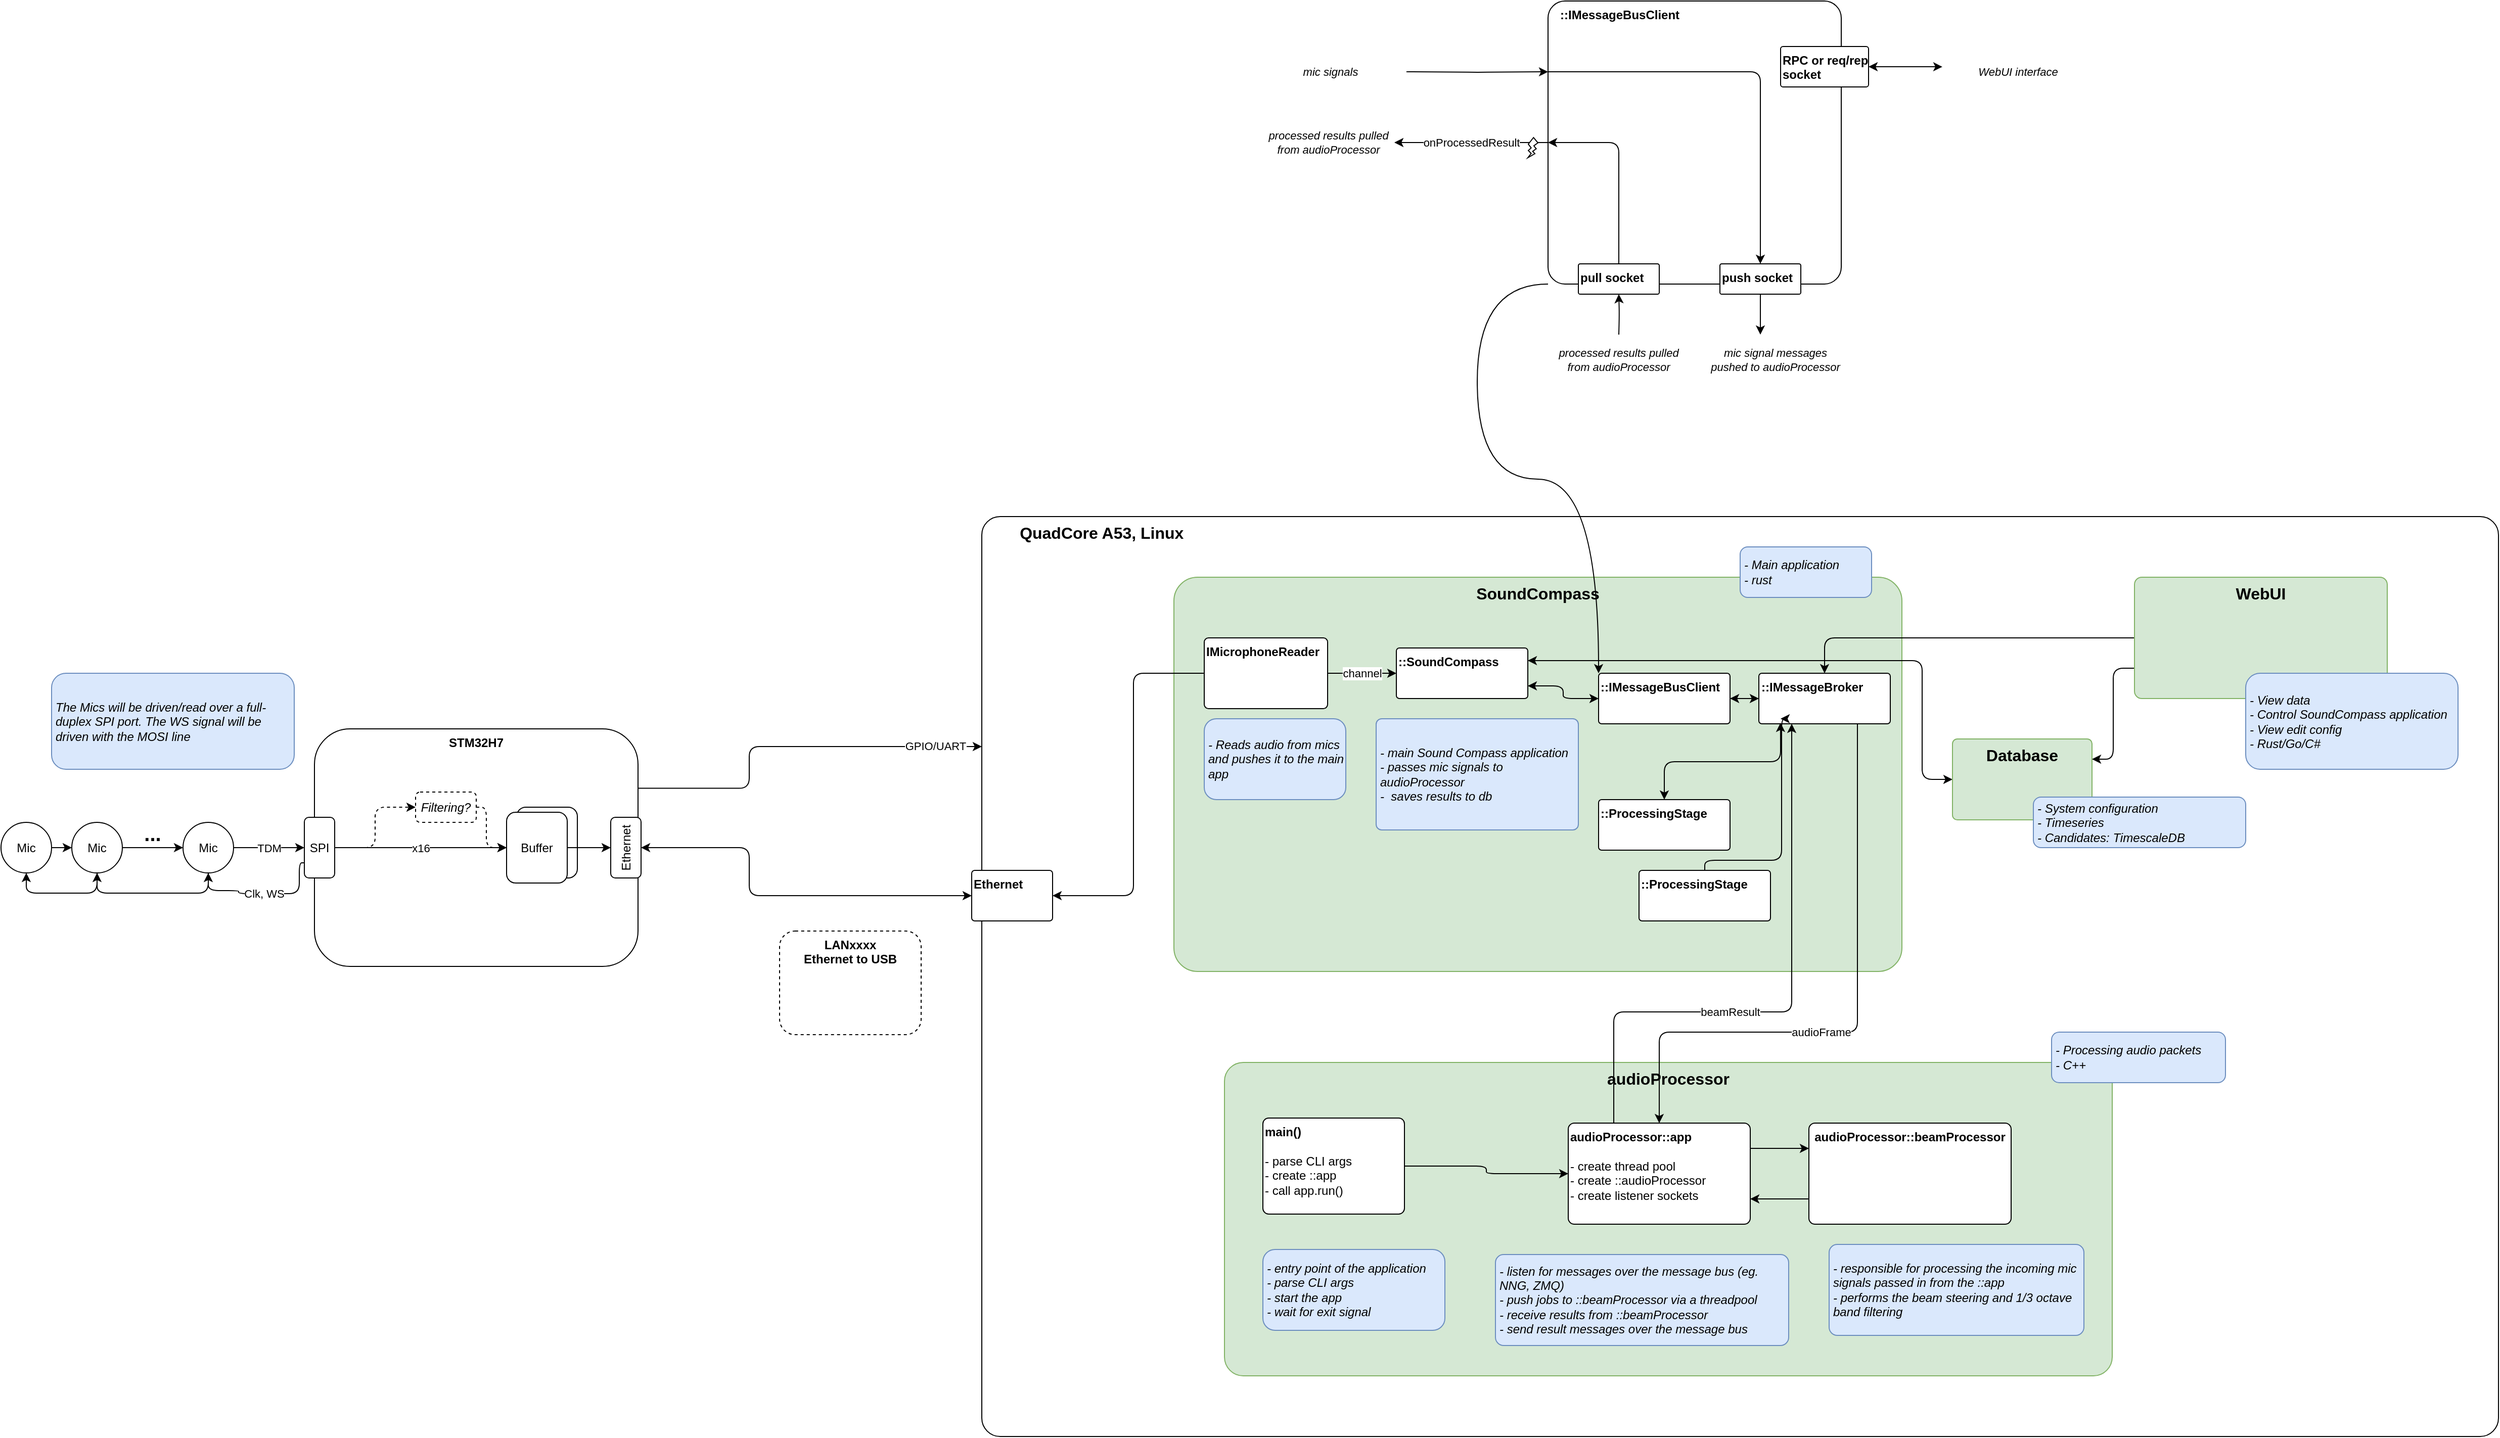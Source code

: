 <mxfile version="23.0.2" type="device" pages="6">
  <diagram id="edcnV7-mXFmzxPP6ghRT" name="Block diagram">
    <mxGraphModel dx="6263" dy="3827" grid="1" gridSize="10" guides="1" tooltips="1" connect="1" arrows="1" fold="1" page="1" pageScale="1" pageWidth="1654" pageHeight="1169" math="0" shadow="0">
      <root>
        <mxCell id="0" />
        <mxCell id="1" parent="0" />
        <mxCell id="K3zUH5PLxMiUxo7Fh8cp-21" value="Containers" parent="0" />
        <mxCell id="7scK0W2GoT-tHRF5sDOP-4" value="&lt;b style=&quot;font-size: 16px;&quot;&gt;&amp;nbsp; &amp;nbsp; &amp;nbsp; &amp;nbsp; QuadCore A53, Linux&lt;/b&gt;" style="rounded=1;whiteSpace=wrap;html=1;arcSize=2;horizontal=1;verticalAlign=top;align=left;fontSize=16;" parent="K3zUH5PLxMiUxo7Fh8cp-21" vertex="1">
          <mxGeometry x="-50" y="50" width="1500" height="910" as="geometry" />
        </mxCell>
        <mxCell id="K3zUH5PLxMiUxo7Fh8cp-22" value="&lt;b style=&quot;font-size: 16px;&quot;&gt;audioProcessor&lt;/b&gt;" style="rounded=1;whiteSpace=wrap;html=1;arcSize=6;horizontal=1;verticalAlign=top;align=center;fontSize=16;fillColor=#d5e8d4;strokeColor=#82b366;" parent="K3zUH5PLxMiUxo7Fh8cp-21" vertex="1">
          <mxGeometry x="190" y="590" width="878" height="310" as="geometry" />
        </mxCell>
        <mxCell id="K3zUH5PLxMiUxo7Fh8cp-23" value="&lt;b style=&quot;font-size: 16px;&quot;&gt;SoundCompass&lt;/b&gt;" style="rounded=1;whiteSpace=wrap;html=1;arcSize=6;horizontal=1;verticalAlign=top;align=center;fontSize=16;fillColor=#d5e8d4;strokeColor=#82b366;" parent="K3zUH5PLxMiUxo7Fh8cp-21" vertex="1">
          <mxGeometry x="140" y="110" width="720" height="390" as="geometry" />
        </mxCell>
        <mxCell id="K3zUH5PLxMiUxo7Fh8cp-20" value="Components" parent="0" />
        <mxCell id="ACkCI0Vs-yoQrMIjQfmJ-28" style="edgeStyle=orthogonalEdgeStyle;shape=connector;orthogonalLoop=1;jettySize=auto;html=1;exitX=0;exitY=1;exitDx=0;exitDy=0;entryX=0;entryY=0;entryDx=0;entryDy=0;labelBackgroundColor=default;strokeColor=default;align=center;verticalAlign=middle;fontFamily=Helvetica;fontSize=11;fontColor=default;endArrow=classic;curved=1;" parent="K3zUH5PLxMiUxo7Fh8cp-20" source="ACkCI0Vs-yoQrMIjQfmJ-10" target="ACkCI0Vs-yoQrMIjQfmJ-7" edge="1">
          <mxGeometry relative="1" as="geometry">
            <Array as="points">
              <mxPoint x="440" y="-180" />
              <mxPoint x="440" y="13" />
              <mxPoint x="560" y="13" />
            </Array>
          </mxGeometry>
        </mxCell>
        <mxCell id="ACkCI0Vs-yoQrMIjQfmJ-10" value="&lt;b&gt;&amp;nbsp; &amp;nbsp;::IMessageBusClient&lt;/b&gt;" style="rounded=1;whiteSpace=wrap;html=1;arcSize=6;horizontal=1;verticalAlign=top;align=left;" parent="K3zUH5PLxMiUxo7Fh8cp-20" vertex="1">
          <mxGeometry x="510" y="-460" width="290" height="280" as="geometry" />
        </mxCell>
        <mxCell id="K3zUH5PLxMiUxo7Fh8cp-17" value="beamResult" style="edgeStyle=orthogonalEdgeStyle;shape=connector;rounded=1;orthogonalLoop=1;jettySize=auto;html=1;exitX=0.25;exitY=0;exitDx=0;exitDy=0;entryX=0.25;entryY=1;entryDx=0;entryDy=0;labelBackgroundColor=default;strokeColor=default;align=center;verticalAlign=middle;fontFamily=Helvetica;fontSize=11;fontColor=default;endArrow=classic;" parent="K3zUH5PLxMiUxo7Fh8cp-20" source="K3zUH5PLxMiUxo7Fh8cp-1" target="jiEzVDiZpUCT2dYzsU19-2" edge="1">
          <mxGeometry x="-0.212" relative="1" as="geometry">
            <mxPoint as="offset" />
            <Array as="points">
              <mxPoint x="575" y="540" />
              <mxPoint x="751" y="540" />
            </Array>
          </mxGeometry>
        </mxCell>
        <mxCell id="4fK1hsTRvZ_iVy-OMQ7T-8" style="edgeStyle=orthogonalEdgeStyle;shape=connector;rounded=1;orthogonalLoop=1;jettySize=auto;html=1;exitX=1;exitY=0.25;exitDx=0;exitDy=0;entryX=0;entryY=0.25;entryDx=0;entryDy=0;labelBackgroundColor=default;strokeColor=default;align=center;verticalAlign=middle;fontFamily=Helvetica;fontSize=11;fontColor=default;endArrow=classic;" parent="K3zUH5PLxMiUxo7Fh8cp-20" source="K3zUH5PLxMiUxo7Fh8cp-1" target="K3zUH5PLxMiUxo7Fh8cp-9" edge="1">
          <mxGeometry relative="1" as="geometry" />
        </mxCell>
        <mxCell id="K3zUH5PLxMiUxo7Fh8cp-1" value="&lt;b&gt;audioProcessor::app&lt;/b&gt;&lt;br&gt;&lt;br&gt;- create thread pool&lt;br&gt;- create ::audioProcessor&lt;br&gt;- create listener sockets" style="rounded=1;whiteSpace=wrap;html=1;arcSize=6;horizontal=1;verticalAlign=top;align=left;" parent="K3zUH5PLxMiUxo7Fh8cp-20" vertex="1">
          <mxGeometry x="530" y="650" width="180" height="100" as="geometry" />
        </mxCell>
        <mxCell id="7scK0W2GoT-tHRF5sDOP-1" style="edgeStyle=orthogonalEdgeStyle;rounded=1;orthogonalLoop=1;jettySize=auto;html=1;exitX=1;exitY=0.5;exitDx=0;exitDy=0;entryX=0;entryY=0.5;entryDx=0;entryDy=0;" parent="K3zUH5PLxMiUxo7Fh8cp-20" source="K3zUH5PLxMiUxo7Fh8cp-10" target="K3zUH5PLxMiUxo7Fh8cp-1" edge="1">
          <mxGeometry relative="1" as="geometry" />
        </mxCell>
        <mxCell id="K3zUH5PLxMiUxo7Fh8cp-10" value="&lt;b&gt;main()&lt;br&gt;&lt;/b&gt;&lt;br&gt;- parse CLI args&lt;br&gt;- create ::app&lt;br&gt;- call app.run()" style="rounded=1;whiteSpace=wrap;html=1;arcSize=6;horizontal=1;verticalAlign=top;align=left;" parent="K3zUH5PLxMiUxo7Fh8cp-20" vertex="1">
          <mxGeometry x="228" y="645" width="140" height="95" as="geometry" />
        </mxCell>
        <mxCell id="K3zUH5PLxMiUxo7Fh8cp-11" value="&lt;div style=&quot;&quot;&gt;&lt;span style=&quot;background-color: initial;&quot;&gt;- entry point of the application&lt;/span&gt;&lt;/div&gt;&lt;div style=&quot;&quot;&gt;&lt;span style=&quot;background-color: initial;&quot;&gt;- parse CLI args&lt;/span&gt;&lt;/div&gt;&lt;div style=&quot;&quot;&gt;&lt;span style=&quot;background-color: initial;&quot;&gt;- start the app&amp;nbsp;&lt;/span&gt;&lt;/div&gt;&lt;div style=&quot;&quot;&gt;&lt;span style=&quot;background-color: initial;&quot;&gt;- wait for exit signal&lt;/span&gt;&lt;/div&gt;" style="rounded=1;whiteSpace=wrap;html=1;spacingLeft=2;align=left;fillColor=#dae8fc;strokeColor=#6c8ebf;fontStyle=2" parent="K3zUH5PLxMiUxo7Fh8cp-20" vertex="1">
          <mxGeometry x="228" y="775" width="180" height="80" as="geometry" />
        </mxCell>
        <mxCell id="K3zUH5PLxMiUxo7Fh8cp-12" value="&lt;div style=&quot;&quot;&gt;- listen for messages over the message bus (eg. NNG, ZMQ)&lt;/div&gt;&lt;div style=&quot;&quot;&gt;- push jobs to ::beamProcessor via a threadpool&lt;/div&gt;&lt;div style=&quot;&quot;&gt;- receive results from ::beamProcessor&lt;/div&gt;&lt;div style=&quot;&quot;&gt;- send result messages over the message bus&lt;/div&gt;" style="rounded=1;whiteSpace=wrap;html=1;spacingLeft=2;align=left;arcSize=9;fillColor=#dae8fc;strokeColor=#6c8ebf;fontStyle=2" parent="K3zUH5PLxMiUxo7Fh8cp-20" vertex="1">
          <mxGeometry x="458" y="780" width="290" height="90" as="geometry" />
        </mxCell>
        <mxCell id="K3zUH5PLxMiUxo7Fh8cp-13" value="&lt;div style=&quot;&quot;&gt;- responsible for processing the incoming mic signals passed in from the ::app&lt;/div&gt;&lt;div style=&quot;&quot;&gt;- performs the beam steering and 1/3 octave band filtering&lt;/div&gt;" style="rounded=1;whiteSpace=wrap;html=1;spacingLeft=2;align=left;arcSize=9;fillColor=#dae8fc;strokeColor=#6c8ebf;fontStyle=2" parent="K3zUH5PLxMiUxo7Fh8cp-20" vertex="1">
          <mxGeometry x="788" y="770" width="252" height="90" as="geometry" />
        </mxCell>
        <mxCell id="K3zUH5PLxMiUxo7Fh8cp-16" value="audioFrame" style="edgeStyle=orthogonalEdgeStyle;rounded=1;orthogonalLoop=1;jettySize=auto;html=1;exitX=0.75;exitY=1;exitDx=0;exitDy=0;entryX=0.5;entryY=0;entryDx=0;entryDy=0;" parent="K3zUH5PLxMiUxo7Fh8cp-20" source="jiEzVDiZpUCT2dYzsU19-2" target="K3zUH5PLxMiUxo7Fh8cp-1" edge="1">
          <mxGeometry x="0.154" relative="1" as="geometry">
            <mxPoint as="offset" />
            <Array as="points">
              <mxPoint x="816" y="560" />
              <mxPoint x="620" y="560" />
            </Array>
          </mxGeometry>
        </mxCell>
        <mxCell id="ACkCI0Vs-yoQrMIjQfmJ-3" style="edgeStyle=orthogonalEdgeStyle;shape=connector;rounded=1;orthogonalLoop=1;jettySize=auto;html=1;exitX=1;exitY=0.25;exitDx=0;exitDy=0;entryX=0;entryY=0.5;entryDx=0;entryDy=0;labelBackgroundColor=default;strokeColor=default;align=center;verticalAlign=middle;fontFamily=Helvetica;fontSize=11;fontColor=default;endArrow=classic;startArrow=classic;startFill=1;" parent="K3zUH5PLxMiUxo7Fh8cp-20" source="K3zUH5PLxMiUxo7Fh8cp-14" target="ACkCI0Vs-yoQrMIjQfmJ-1" edge="1">
          <mxGeometry relative="1" as="geometry">
            <Array as="points">
              <mxPoint x="880" y="193" />
              <mxPoint x="880" y="310" />
            </Array>
          </mxGeometry>
        </mxCell>
        <mxCell id="ACkCI0Vs-yoQrMIjQfmJ-8" style="edgeStyle=orthogonalEdgeStyle;shape=connector;rounded=1;orthogonalLoop=1;jettySize=auto;html=1;exitX=1;exitY=0.75;exitDx=0;exitDy=0;entryX=0;entryY=0.5;entryDx=0;entryDy=0;labelBackgroundColor=default;strokeColor=default;align=center;verticalAlign=middle;fontFamily=Helvetica;fontSize=11;fontColor=default;endArrow=classic;startArrow=classic;startFill=1;" parent="K3zUH5PLxMiUxo7Fh8cp-20" source="K3zUH5PLxMiUxo7Fh8cp-14" target="ACkCI0Vs-yoQrMIjQfmJ-7" edge="1">
          <mxGeometry relative="1" as="geometry" />
        </mxCell>
        <mxCell id="K3zUH5PLxMiUxo7Fh8cp-14" value="&lt;b&gt;::SoundCompass&lt;/b&gt;" style="rounded=1;whiteSpace=wrap;html=1;arcSize=6;horizontal=1;verticalAlign=top;align=left;" parent="K3zUH5PLxMiUxo7Fh8cp-20" vertex="1">
          <mxGeometry x="360" y="180" width="130" height="50" as="geometry" />
        </mxCell>
        <mxCell id="K3zUH5PLxMiUxo7Fh8cp-15" value="&lt;div style=&quot;&quot;&gt;- main Sound Compass application&lt;/div&gt;&lt;div style=&quot;&quot;&gt;- passes mic signals to audioProcessor&lt;/div&gt;&lt;div style=&quot;&quot;&gt;-&amp;nbsp; saves results to db&lt;/div&gt;" style="rounded=1;whiteSpace=wrap;html=1;spacingLeft=2;align=left;fillColor=#dae8fc;strokeColor=#6c8ebf;fontStyle=2;arcSize=5;" parent="K3zUH5PLxMiUxo7Fh8cp-20" vertex="1">
          <mxGeometry x="340" y="250" width="200" height="110" as="geometry" />
        </mxCell>
        <mxCell id="4fK1hsTRvZ_iVy-OMQ7T-9" style="edgeStyle=orthogonalEdgeStyle;shape=connector;rounded=1;orthogonalLoop=1;jettySize=auto;html=1;exitX=0;exitY=0.75;exitDx=0;exitDy=0;entryX=1;entryY=0.75;entryDx=0;entryDy=0;labelBackgroundColor=default;strokeColor=default;align=center;verticalAlign=middle;fontFamily=Helvetica;fontSize=11;fontColor=default;endArrow=classic;" parent="K3zUH5PLxMiUxo7Fh8cp-20" source="K3zUH5PLxMiUxo7Fh8cp-9" target="K3zUH5PLxMiUxo7Fh8cp-1" edge="1">
          <mxGeometry relative="1" as="geometry" />
        </mxCell>
        <mxCell id="K3zUH5PLxMiUxo7Fh8cp-9" value="&lt;b&gt;audioProcessor::beamProcessor&lt;/b&gt;" style="rounded=1;whiteSpace=wrap;html=1;arcSize=6;horizontal=1;verticalAlign=top;" parent="K3zUH5PLxMiUxo7Fh8cp-20" vertex="1">
          <mxGeometry x="768" y="650" width="200" height="100" as="geometry" />
        </mxCell>
        <mxCell id="7scK0W2GoT-tHRF5sDOP-2" value="&lt;div style=&quot;&quot;&gt;- Main application&lt;/div&gt;&lt;div style=&quot;&quot;&gt;- rust&lt;/div&gt;" style="rounded=1;whiteSpace=wrap;html=1;spacingLeft=2;align=left;fillColor=#dae8fc;strokeColor=#6c8ebf;fontStyle=2" parent="K3zUH5PLxMiUxo7Fh8cp-20" vertex="1">
          <mxGeometry x="700" y="80" width="130" height="50" as="geometry" />
        </mxCell>
        <mxCell id="7scK0W2GoT-tHRF5sDOP-3" value="&lt;div style=&quot;&quot;&gt;- Processing audio packets&lt;/div&gt;&lt;div style=&quot;&quot;&gt;- C++&lt;/div&gt;" style="rounded=1;whiteSpace=wrap;html=1;spacingLeft=2;align=left;fillColor=#dae8fc;strokeColor=#6c8ebf;fontStyle=2" parent="K3zUH5PLxMiUxo7Fh8cp-20" vertex="1">
          <mxGeometry x="1008" y="560" width="172" height="50" as="geometry" />
        </mxCell>
        <mxCell id="7scK0W2GoT-tHRF5sDOP-7" style="edgeStyle=orthogonalEdgeStyle;rounded=1;orthogonalLoop=1;jettySize=auto;html=1;exitX=0;exitY=0.5;exitDx=0;exitDy=0;entryX=1;entryY=0.5;entryDx=0;entryDy=0;" parent="K3zUH5PLxMiUxo7Fh8cp-20" source="7scK0W2GoT-tHRF5sDOP-5" target="7scK0W2GoT-tHRF5sDOP-6" edge="1">
          <mxGeometry relative="1" as="geometry">
            <Array as="points">
              <mxPoint x="100" y="205" />
              <mxPoint x="100" y="425" />
            </Array>
          </mxGeometry>
        </mxCell>
        <mxCell id="4fK1hsTRvZ_iVy-OMQ7T-2" value="channel" style="edgeStyle=orthogonalEdgeStyle;shape=connector;rounded=1;orthogonalLoop=1;jettySize=auto;html=1;exitX=1;exitY=0.5;exitDx=0;exitDy=0;entryX=0;entryY=0.5;entryDx=0;entryDy=0;labelBackgroundColor=default;strokeColor=default;align=center;verticalAlign=middle;fontFamily=Helvetica;fontSize=11;fontColor=default;endArrow=classic;" parent="K3zUH5PLxMiUxo7Fh8cp-20" source="7scK0W2GoT-tHRF5sDOP-5" target="K3zUH5PLxMiUxo7Fh8cp-14" edge="1">
          <mxGeometry relative="1" as="geometry" />
        </mxCell>
        <mxCell id="7scK0W2GoT-tHRF5sDOP-5" value="&lt;b&gt;IMicrophoneReader&lt;/b&gt;" style="rounded=1;whiteSpace=wrap;html=1;arcSize=6;horizontal=1;verticalAlign=top;align=left;" parent="K3zUH5PLxMiUxo7Fh8cp-20" vertex="1">
          <mxGeometry x="170" y="170" width="122" height="70" as="geometry" />
        </mxCell>
        <mxCell id="7scK0W2GoT-tHRF5sDOP-6" value="&lt;b&gt;Ethernet&lt;/b&gt;" style="rounded=1;whiteSpace=wrap;html=1;arcSize=6;horizontal=1;verticalAlign=top;align=left;" parent="K3zUH5PLxMiUxo7Fh8cp-20" vertex="1">
          <mxGeometry x="-60" y="400" width="80" height="50" as="geometry" />
        </mxCell>
        <mxCell id="e3HH0Ruak4NTQ9SaqfMy-1" value="&lt;b&gt;STM32H7&lt;/b&gt;" style="rounded=1;whiteSpace=wrap;html=1;verticalAlign=top;" parent="K3zUH5PLxMiUxo7Fh8cp-20" vertex="1">
          <mxGeometry x="-710" y="260" width="320" height="235" as="geometry" />
        </mxCell>
        <mxCell id="e3HH0Ruak4NTQ9SaqfMy-2" value="Buffer" style="rounded=1;whiteSpace=wrap;html=1;" parent="K3zUH5PLxMiUxo7Fh8cp-20" vertex="1">
          <mxGeometry x="-510" y="337.5" width="60" height="70" as="geometry" />
        </mxCell>
        <mxCell id="e3HH0Ruak4NTQ9SaqfMy-3" style="edgeStyle=orthogonalEdgeStyle;rounded=1;orthogonalLoop=1;jettySize=auto;html=1;exitX=1;exitY=0.5;exitDx=0;exitDy=0;entryX=0;entryY=0.5;entryDx=0;entryDy=0;" parent="K3zUH5PLxMiUxo7Fh8cp-20" source="e3HH0Ruak4NTQ9SaqfMy-4" target="e3HH0Ruak4NTQ9SaqfMy-6" edge="1">
          <mxGeometry relative="1" as="geometry" />
        </mxCell>
        <mxCell id="e3HH0Ruak4NTQ9SaqfMy-4" value="Mic" style="ellipse;whiteSpace=wrap;html=1;aspect=fixed;" parent="K3zUH5PLxMiUxo7Fh8cp-20" vertex="1">
          <mxGeometry x="-1020" y="352.5" width="50" height="50" as="geometry" />
        </mxCell>
        <mxCell id="e3HH0Ruak4NTQ9SaqfMy-5" style="edgeStyle=orthogonalEdgeStyle;shape=connector;rounded=1;orthogonalLoop=1;jettySize=auto;html=1;exitX=0.5;exitY=1;exitDx=0;exitDy=0;entryX=0.5;entryY=1;entryDx=0;entryDy=0;labelBackgroundColor=default;strokeColor=default;fontFamily=Helvetica;fontSize=11;fontColor=default;endArrow=classic;" parent="K3zUH5PLxMiUxo7Fh8cp-20" source="e3HH0Ruak4NTQ9SaqfMy-6" target="e3HH0Ruak4NTQ9SaqfMy-4" edge="1">
          <mxGeometry relative="1" as="geometry" />
        </mxCell>
        <mxCell id="e3HH0Ruak4NTQ9SaqfMy-6" value="Mic" style="ellipse;whiteSpace=wrap;html=1;aspect=fixed;" parent="K3zUH5PLxMiUxo7Fh8cp-20" vertex="1">
          <mxGeometry x="-950" y="352.5" width="50" height="50" as="geometry" />
        </mxCell>
        <mxCell id="e3HH0Ruak4NTQ9SaqfMy-7" value="TDM" style="edgeStyle=orthogonalEdgeStyle;rounded=1;orthogonalLoop=1;jettySize=auto;html=1;exitX=1;exitY=0.5;exitDx=0;exitDy=0;entryX=0;entryY=0.5;entryDx=0;entryDy=0;" parent="K3zUH5PLxMiUxo7Fh8cp-20" source="e3HH0Ruak4NTQ9SaqfMy-9" target="e3HH0Ruak4NTQ9SaqfMy-17" edge="1">
          <mxGeometry relative="1" as="geometry" />
        </mxCell>
        <mxCell id="e3HH0Ruak4NTQ9SaqfMy-8" style="edgeStyle=orthogonalEdgeStyle;shape=connector;rounded=1;orthogonalLoop=1;jettySize=auto;html=1;exitX=0.5;exitY=1;exitDx=0;exitDy=0;entryX=0.5;entryY=1;entryDx=0;entryDy=0;labelBackgroundColor=default;strokeColor=default;fontFamily=Helvetica;fontSize=11;fontColor=default;endArrow=classic;" parent="K3zUH5PLxMiUxo7Fh8cp-20" source="e3HH0Ruak4NTQ9SaqfMy-9" target="e3HH0Ruak4NTQ9SaqfMy-6" edge="1">
          <mxGeometry relative="1" as="geometry" />
        </mxCell>
        <mxCell id="e3HH0Ruak4NTQ9SaqfMy-9" value="Mic" style="ellipse;whiteSpace=wrap;html=1;aspect=fixed;" parent="K3zUH5PLxMiUxo7Fh8cp-20" vertex="1">
          <mxGeometry x="-840" y="352.5" width="50" height="50" as="geometry" />
        </mxCell>
        <mxCell id="e3HH0Ruak4NTQ9SaqfMy-10" value="..." style="text;html=1;strokeColor=none;fillColor=none;align=center;verticalAlign=middle;whiteSpace=wrap;rounded=0;fontSize=20;fontStyle=1" parent="K3zUH5PLxMiUxo7Fh8cp-20" vertex="1">
          <mxGeometry x="-900" y="347.5" width="60" height="30" as="geometry" />
        </mxCell>
        <mxCell id="e3HH0Ruak4NTQ9SaqfMy-11" style="edgeStyle=orthogonalEdgeStyle;rounded=1;orthogonalLoop=1;jettySize=auto;html=1;exitX=1;exitY=0.5;exitDx=0;exitDy=0;entryX=0;entryY=0.5;entryDx=0;entryDy=0;" parent="K3zUH5PLxMiUxo7Fh8cp-20" source="e3HH0Ruak4NTQ9SaqfMy-6" target="e3HH0Ruak4NTQ9SaqfMy-9" edge="1">
          <mxGeometry relative="1" as="geometry">
            <Array as="points">
              <mxPoint x="-870" y="377.5" />
              <mxPoint x="-870" y="377.5" />
            </Array>
          </mxGeometry>
        </mxCell>
        <mxCell id="e3HH0Ruak4NTQ9SaqfMy-12" value="x16" style="edgeStyle=orthogonalEdgeStyle;shape=connector;rounded=1;orthogonalLoop=1;jettySize=auto;html=1;exitX=1;exitY=0.5;exitDx=0;exitDy=0;entryX=0;entryY=0.5;entryDx=0;entryDy=0;labelBackgroundColor=default;strokeColor=default;fontFamily=Helvetica;fontSize=11;fontColor=default;endArrow=classic;" parent="K3zUH5PLxMiUxo7Fh8cp-20" source="e3HH0Ruak4NTQ9SaqfMy-17" target="e3HH0Ruak4NTQ9SaqfMy-14" edge="1">
          <mxGeometry relative="1" as="geometry">
            <mxPoint x="-570" y="377.5" as="sourcePoint" />
          </mxGeometry>
        </mxCell>
        <mxCell id="e3HH0Ruak4NTQ9SaqfMy-13" style="edgeStyle=orthogonalEdgeStyle;rounded=0;orthogonalLoop=1;jettySize=auto;html=1;exitX=1;exitY=0.5;exitDx=0;exitDy=0;entryX=0;entryY=0.5;entryDx=0;entryDy=0;" parent="K3zUH5PLxMiUxo7Fh8cp-20" source="e3HH0Ruak4NTQ9SaqfMy-14" target="e3HH0Ruak4NTQ9SaqfMy-20" edge="1">
          <mxGeometry relative="1" as="geometry" />
        </mxCell>
        <mxCell id="e3HH0Ruak4NTQ9SaqfMy-14" value="Buffer" style="rounded=1;whiteSpace=wrap;html=1;" parent="K3zUH5PLxMiUxo7Fh8cp-20" vertex="1">
          <mxGeometry x="-520" y="342.5" width="60" height="70" as="geometry" />
        </mxCell>
        <mxCell id="e3HH0Ruak4NTQ9SaqfMy-15" style="edgeStyle=orthogonalEdgeStyle;shape=connector;rounded=1;orthogonalLoop=1;jettySize=auto;html=1;exitX=1;exitY=0.5;exitDx=0;exitDy=0;entryX=0;entryY=0.5;entryDx=0;entryDy=0;labelBackgroundColor=default;strokeColor=default;fontFamily=Helvetica;fontSize=11;fontColor=default;endArrow=classic;dashed=1;" parent="K3zUH5PLxMiUxo7Fh8cp-20" source="e3HH0Ruak4NTQ9SaqfMy-17" target="e3HH0Ruak4NTQ9SaqfMy-19" edge="1">
          <mxGeometry relative="1" as="geometry" />
        </mxCell>
        <mxCell id="e3HH0Ruak4NTQ9SaqfMy-16" value="Clk, WS" style="edgeStyle=orthogonalEdgeStyle;shape=connector;rounded=1;orthogonalLoop=1;jettySize=auto;html=1;exitX=0;exitY=0.75;exitDx=0;exitDy=0;entryX=0.5;entryY=1;entryDx=0;entryDy=0;labelBackgroundColor=default;strokeColor=default;fontFamily=Helvetica;fontSize=11;fontColor=default;endArrow=classic;" parent="K3zUH5PLxMiUxo7Fh8cp-20" source="e3HH0Ruak4NTQ9SaqfMy-17" target="e3HH0Ruak4NTQ9SaqfMy-9" edge="1">
          <mxGeometry x="-0.034" relative="1" as="geometry">
            <Array as="points">
              <mxPoint x="-725" y="393" />
              <mxPoint x="-725" y="423" />
              <mxPoint x="-785" y="423" />
              <mxPoint x="-785" y="420" />
              <mxPoint x="-815" y="420" />
            </Array>
            <mxPoint as="offset" />
          </mxGeometry>
        </mxCell>
        <mxCell id="e3HH0Ruak4NTQ9SaqfMy-17" value="SPI" style="rounded=1;whiteSpace=wrap;html=1;" parent="K3zUH5PLxMiUxo7Fh8cp-20" vertex="1">
          <mxGeometry x="-720" y="347.5" width="30" height="60" as="geometry" />
        </mxCell>
        <mxCell id="e3HH0Ruak4NTQ9SaqfMy-18" style="edgeStyle=orthogonalEdgeStyle;shape=connector;rounded=1;orthogonalLoop=1;jettySize=auto;html=1;exitX=1;exitY=0.5;exitDx=0;exitDy=0;entryX=0;entryY=0.5;entryDx=0;entryDy=0;labelBackgroundColor=default;strokeColor=default;fontFamily=Helvetica;fontSize=11;fontColor=default;endArrow=classic;dashed=1;" parent="K3zUH5PLxMiUxo7Fh8cp-20" source="e3HH0Ruak4NTQ9SaqfMy-19" target="e3HH0Ruak4NTQ9SaqfMy-14" edge="1">
          <mxGeometry relative="1" as="geometry">
            <Array as="points">
              <mxPoint x="-540" y="337.5" />
              <mxPoint x="-540" y="377.5" />
            </Array>
          </mxGeometry>
        </mxCell>
        <mxCell id="e3HH0Ruak4NTQ9SaqfMy-19" value="Filtering?" style="rounded=1;whiteSpace=wrap;html=1;dashed=1;fontStyle=2" parent="K3zUH5PLxMiUxo7Fh8cp-20" vertex="1">
          <mxGeometry x="-610" y="322.5" width="60" height="30" as="geometry" />
        </mxCell>
        <mxCell id="bq9mFHygDeu-J1GT2641-2" style="edgeStyle=orthogonalEdgeStyle;shape=connector;rounded=1;orthogonalLoop=1;jettySize=auto;html=1;exitX=1;exitY=0.5;exitDx=0;exitDy=0;entryX=0;entryY=0.5;entryDx=0;entryDy=0;labelBackgroundColor=default;strokeColor=default;align=center;verticalAlign=middle;fontFamily=Helvetica;fontSize=11;fontColor=default;endArrow=classic;startArrow=classic;startFill=1;" parent="K3zUH5PLxMiUxo7Fh8cp-20" source="e3HH0Ruak4NTQ9SaqfMy-20" target="7scK0W2GoT-tHRF5sDOP-6" edge="1">
          <mxGeometry relative="1" as="geometry">
            <Array as="points">
              <mxPoint x="-280" y="378" />
              <mxPoint x="-280" y="425" />
            </Array>
          </mxGeometry>
        </mxCell>
        <mxCell id="e3HH0Ruak4NTQ9SaqfMy-20" value="Ethernet" style="rounded=1;whiteSpace=wrap;html=1;direction=south;rotation=-90;" parent="K3zUH5PLxMiUxo7Fh8cp-20" vertex="1">
          <mxGeometry x="-432" y="362.5" width="60" height="30" as="geometry" />
        </mxCell>
        <mxCell id="4fK1hsTRvZ_iVy-OMQ7T-1" value="GPIO/UART" style="edgeStyle=orthogonalEdgeStyle;shape=connector;rounded=1;orthogonalLoop=1;jettySize=auto;html=1;exitX=1;exitY=0.25;exitDx=0;exitDy=0;entryX=0;entryY=0.25;entryDx=0;entryDy=0;labelBackgroundColor=default;strokeColor=default;align=center;verticalAlign=middle;fontFamily=Helvetica;fontSize=11;fontColor=default;endArrow=classic;" parent="K3zUH5PLxMiUxo7Fh8cp-20" source="e3HH0Ruak4NTQ9SaqfMy-1" target="7scK0W2GoT-tHRF5sDOP-4" edge="1">
          <mxGeometry x="0.76" relative="1" as="geometry">
            <Array as="points">
              <mxPoint x="-280" y="319" />
              <mxPoint x="-280" y="278" />
            </Array>
            <mxPoint as="offset" />
            <mxPoint x="-372.17" y="133.98" as="targetPoint" />
          </mxGeometry>
        </mxCell>
        <mxCell id="4fK1hsTRvZ_iVy-OMQ7T-3" value="&lt;div style=&quot;&quot;&gt;- Reads audio from mics and pushes it to the main app&lt;/div&gt;" style="rounded=1;whiteSpace=wrap;html=1;spacingLeft=2;align=left;fillColor=#dae8fc;strokeColor=#6c8ebf;fontStyle=2" parent="K3zUH5PLxMiUxo7Fh8cp-20" vertex="1">
          <mxGeometry x="170" y="250" width="140" height="80" as="geometry" />
        </mxCell>
        <mxCell id="ACkCI0Vs-yoQrMIjQfmJ-1" value="&lt;b style=&quot;font-size: 16px;&quot;&gt;Database&lt;/b&gt;" style="rounded=1;whiteSpace=wrap;html=1;arcSize=6;horizontal=1;verticalAlign=top;align=center;fontSize=16;fillColor=#d5e8d4;strokeColor=#82b366;" parent="K3zUH5PLxMiUxo7Fh8cp-20" vertex="1">
          <mxGeometry x="910" y="270" width="138" height="80" as="geometry" />
        </mxCell>
        <mxCell id="ACkCI0Vs-yoQrMIjQfmJ-2" value="&lt;div style=&quot;&quot;&gt;- System configuration&lt;/div&gt;&lt;div style=&quot;&quot;&gt;- Timeseries&lt;/div&gt;&lt;div style=&quot;&quot;&gt;- Candidates: TimescaleDB&lt;/div&gt;" style="rounded=1;whiteSpace=wrap;html=1;spacingLeft=2;align=left;fillColor=#dae8fc;strokeColor=#6c8ebf;fontStyle=2" parent="K3zUH5PLxMiUxo7Fh8cp-20" vertex="1">
          <mxGeometry x="990" y="327.5" width="210" height="50" as="geometry" />
        </mxCell>
        <mxCell id="ACkCI0Vs-yoQrMIjQfmJ-6" style="edgeStyle=orthogonalEdgeStyle;shape=connector;rounded=1;orthogonalLoop=1;jettySize=auto;html=1;exitX=0;exitY=0.5;exitDx=0;exitDy=0;entryX=0.5;entryY=0;entryDx=0;entryDy=0;labelBackgroundColor=default;strokeColor=default;align=center;verticalAlign=middle;fontFamily=Helvetica;fontSize=11;fontColor=default;endArrow=classic;" parent="K3zUH5PLxMiUxo7Fh8cp-20" source="ACkCI0Vs-yoQrMIjQfmJ-4" target="jiEzVDiZpUCT2dYzsU19-2" edge="1">
          <mxGeometry relative="1" as="geometry" />
        </mxCell>
        <mxCell id="ACkCI0Vs-yoQrMIjQfmJ-9" style="edgeStyle=orthogonalEdgeStyle;shape=connector;rounded=1;orthogonalLoop=1;jettySize=auto;html=1;exitX=0;exitY=0.75;exitDx=0;exitDy=0;entryX=1;entryY=0.25;entryDx=0;entryDy=0;labelBackgroundColor=default;strokeColor=default;align=center;verticalAlign=middle;fontFamily=Helvetica;fontSize=11;fontColor=default;endArrow=classic;" parent="K3zUH5PLxMiUxo7Fh8cp-20" source="ACkCI0Vs-yoQrMIjQfmJ-4" target="ACkCI0Vs-yoQrMIjQfmJ-1" edge="1">
          <mxGeometry relative="1" as="geometry" />
        </mxCell>
        <mxCell id="ACkCI0Vs-yoQrMIjQfmJ-4" value="&lt;b style=&quot;font-size: 16px;&quot;&gt;WebUI&lt;/b&gt;" style="rounded=1;whiteSpace=wrap;html=1;arcSize=6;horizontal=1;verticalAlign=top;align=center;fontSize=16;fillColor=#d5e8d4;strokeColor=#82b366;" parent="K3zUH5PLxMiUxo7Fh8cp-20" vertex="1">
          <mxGeometry x="1090" y="110" width="250" height="120" as="geometry" />
        </mxCell>
        <mxCell id="ACkCI0Vs-yoQrMIjQfmJ-5" value="&lt;div style=&quot;&quot;&gt;- View data&lt;/div&gt;&lt;div style=&quot;&quot;&gt;- Control SoundCompass application&lt;/div&gt;&lt;div style=&quot;&quot;&gt;- View edit config&lt;/div&gt;&lt;div style=&quot;&quot;&gt;- Rust/Go/C#&lt;/div&gt;" style="rounded=1;whiteSpace=wrap;html=1;spacingLeft=2;align=left;fillColor=#dae8fc;strokeColor=#6c8ebf;fontStyle=2" parent="K3zUH5PLxMiUxo7Fh8cp-20" vertex="1">
          <mxGeometry x="1200" y="205" width="210" height="95" as="geometry" />
        </mxCell>
        <mxCell id="jiEzVDiZpUCT2dYzsU19-3" style="edgeStyle=orthogonalEdgeStyle;shape=connector;curved=0;rounded=1;orthogonalLoop=1;jettySize=auto;html=1;exitX=1;exitY=0.5;exitDx=0;exitDy=0;entryX=0;entryY=0.5;entryDx=0;entryDy=0;labelBackgroundColor=default;strokeColor=default;align=center;verticalAlign=middle;fontFamily=Helvetica;fontSize=11;fontColor=default;endArrow=classic;startArrow=classic;startFill=1;" parent="K3zUH5PLxMiUxo7Fh8cp-20" source="ACkCI0Vs-yoQrMIjQfmJ-7" target="jiEzVDiZpUCT2dYzsU19-2" edge="1">
          <mxGeometry relative="1" as="geometry" />
        </mxCell>
        <mxCell id="ACkCI0Vs-yoQrMIjQfmJ-7" value="&lt;b&gt;::IMessageBusClient&lt;/b&gt;" style="rounded=1;whiteSpace=wrap;html=1;arcSize=6;horizontal=1;verticalAlign=top;align=left;" parent="K3zUH5PLxMiUxo7Fh8cp-20" vertex="1">
          <mxGeometry x="560" y="205" width="130" height="50" as="geometry" />
        </mxCell>
        <mxCell id="ACkCI0Vs-yoQrMIjQfmJ-22" value="onProcessedResult" style="edgeStyle=orthogonalEdgeStyle;shape=connector;rounded=1;orthogonalLoop=1;jettySize=auto;html=1;exitX=0;exitY=0.5;exitDx=0;exitDy=0;labelBackgroundColor=default;strokeColor=default;align=center;verticalAlign=middle;fontFamily=Helvetica;fontSize=11;fontColor=default;endArrow=classic;entryX=1;entryY=0.5;entryDx=0;entryDy=0;" parent="K3zUH5PLxMiUxo7Fh8cp-20" source="ACkCI0Vs-yoQrMIjQfmJ-10" target="ACkCI0Vs-yoQrMIjQfmJ-23" edge="1">
          <mxGeometry relative="1" as="geometry">
            <mxPoint x="400" y="-319.667" as="targetPoint" />
          </mxGeometry>
        </mxCell>
        <mxCell id="ACkCI0Vs-yoQrMIjQfmJ-25" style="edgeStyle=orthogonalEdgeStyle;shape=connector;rounded=1;orthogonalLoop=1;jettySize=auto;html=1;labelBackgroundColor=default;strokeColor=default;align=center;verticalAlign=middle;fontFamily=Helvetica;fontSize=11;fontColor=default;endArrow=classic;entryX=0;entryY=0.25;entryDx=0;entryDy=0;" parent="K3zUH5PLxMiUxo7Fh8cp-20" target="ACkCI0Vs-yoQrMIjQfmJ-10" edge="1">
          <mxGeometry relative="1" as="geometry">
            <mxPoint x="390" y="-410" as="targetPoint" />
            <mxPoint x="370" y="-390" as="sourcePoint" />
          </mxGeometry>
        </mxCell>
        <mxCell id="ACkCI0Vs-yoQrMIjQfmJ-27" style="edgeStyle=orthogonalEdgeStyle;shape=connector;rounded=1;orthogonalLoop=1;jettySize=auto;html=1;exitX=0;exitY=0.25;exitDx=0;exitDy=0;entryX=0.5;entryY=0;entryDx=0;entryDy=0;labelBackgroundColor=default;strokeColor=default;align=center;verticalAlign=middle;fontFamily=Helvetica;fontSize=11;fontColor=default;endArrow=classic;" parent="K3zUH5PLxMiUxo7Fh8cp-20" source="ACkCI0Vs-yoQrMIjQfmJ-10" target="ACkCI0Vs-yoQrMIjQfmJ-11" edge="1">
          <mxGeometry relative="1" as="geometry">
            <Array as="points">
              <mxPoint x="720" y="-390" />
            </Array>
          </mxGeometry>
        </mxCell>
        <mxCell id="ACkCI0Vs-yoQrMIjQfmJ-13" style="edgeStyle=orthogonalEdgeStyle;shape=connector;rounded=1;orthogonalLoop=1;jettySize=auto;html=1;exitX=0.5;exitY=1;exitDx=0;exitDy=0;labelBackgroundColor=default;strokeColor=default;align=center;verticalAlign=middle;fontFamily=Helvetica;fontSize=11;fontColor=default;endArrow=classic;" parent="K3zUH5PLxMiUxo7Fh8cp-20" source="ACkCI0Vs-yoQrMIjQfmJ-11" edge="1">
          <mxGeometry relative="1" as="geometry">
            <mxPoint x="720" y="-130" as="targetPoint" />
            <mxPoint x="620" y="-170.0" as="sourcePoint" />
          </mxGeometry>
        </mxCell>
        <mxCell id="ACkCI0Vs-yoQrMIjQfmJ-15" style="edgeStyle=orthogonalEdgeStyle;shape=connector;rounded=1;orthogonalLoop=1;jettySize=auto;html=1;entryX=0.5;entryY=1;entryDx=0;entryDy=0;labelBackgroundColor=default;strokeColor=default;align=center;verticalAlign=middle;fontFamily=Helvetica;fontSize=11;fontColor=default;endArrow=classic;" parent="K3zUH5PLxMiUxo7Fh8cp-20" target="ACkCI0Vs-yoQrMIjQfmJ-12" edge="1">
          <mxGeometry relative="1" as="geometry">
            <mxPoint x="580" y="-130" as="sourcePoint" />
          </mxGeometry>
        </mxCell>
        <mxCell id="ACkCI0Vs-yoQrMIjQfmJ-11" value="&lt;b&gt;push socket&lt;/b&gt;" style="rounded=1;whiteSpace=wrap;html=1;arcSize=6;horizontal=1;verticalAlign=top;align=left;" parent="K3zUH5PLxMiUxo7Fh8cp-20" vertex="1">
          <mxGeometry x="680" y="-200" width="80" height="30" as="geometry" />
        </mxCell>
        <mxCell id="ACkCI0Vs-yoQrMIjQfmJ-24" style="edgeStyle=orthogonalEdgeStyle;shape=connector;rounded=1;orthogonalLoop=1;jettySize=auto;html=1;exitX=0.5;exitY=0;exitDx=0;exitDy=0;entryX=0;entryY=0.5;entryDx=0;entryDy=0;labelBackgroundColor=default;strokeColor=default;align=center;verticalAlign=middle;fontFamily=Helvetica;fontSize=11;fontColor=default;endArrow=classic;" parent="K3zUH5PLxMiUxo7Fh8cp-20" source="ACkCI0Vs-yoQrMIjQfmJ-12" target="ACkCI0Vs-yoQrMIjQfmJ-10" edge="1">
          <mxGeometry relative="1" as="geometry">
            <Array as="points">
              <mxPoint x="580" y="-320" />
            </Array>
          </mxGeometry>
        </mxCell>
        <mxCell id="ACkCI0Vs-yoQrMIjQfmJ-12" value="&lt;b&gt;pull socket&lt;/b&gt;" style="rounded=1;whiteSpace=wrap;html=1;arcSize=6;horizontal=1;verticalAlign=top;align=left;" parent="K3zUH5PLxMiUxo7Fh8cp-20" vertex="1">
          <mxGeometry x="540" y="-200" width="80" height="30" as="geometry" />
        </mxCell>
        <mxCell id="ACkCI0Vs-yoQrMIjQfmJ-14" value="mic signal messages pushed to audioProcessor" style="text;html=1;strokeColor=none;fillColor=none;align=center;verticalAlign=middle;whiteSpace=wrap;rounded=0;fontSize=11;fontFamily=Helvetica;fontColor=default;fontStyle=2" parent="K3zUH5PLxMiUxo7Fh8cp-20" vertex="1">
          <mxGeometry x="670" y="-120" width="130" height="30" as="geometry" />
        </mxCell>
        <mxCell id="ACkCI0Vs-yoQrMIjQfmJ-16" value="processed results pulled from audioProcessor" style="text;html=1;strokeColor=none;fillColor=none;align=center;verticalAlign=middle;whiteSpace=wrap;rounded=0;fontSize=11;fontFamily=Helvetica;fontColor=default;fontStyle=2" parent="K3zUH5PLxMiUxo7Fh8cp-20" vertex="1">
          <mxGeometry x="515" y="-120" width="130" height="30" as="geometry" />
        </mxCell>
        <mxCell id="ACkCI0Vs-yoQrMIjQfmJ-17" value="" style="verticalLabelPosition=bottom;verticalAlign=top;html=1;shape=mxgraph.basic.flash;fontFamily=Helvetica;fontSize=11;fontColor=default;" parent="K3zUH5PLxMiUxo7Fh8cp-20" vertex="1">
          <mxGeometry x="490" y="-325" width="10" height="20" as="geometry" />
        </mxCell>
        <mxCell id="ACkCI0Vs-yoQrMIjQfmJ-19" style="edgeStyle=orthogonalEdgeStyle;shape=connector;rounded=1;orthogonalLoop=1;jettySize=auto;html=1;exitX=1;exitY=0.5;exitDx=0;exitDy=0;labelBackgroundColor=default;strokeColor=default;align=center;verticalAlign=middle;fontFamily=Helvetica;fontSize=11;fontColor=default;endArrow=classic;startArrow=classic;startFill=1;" parent="K3zUH5PLxMiUxo7Fh8cp-20" source="ACkCI0Vs-yoQrMIjQfmJ-18" edge="1">
          <mxGeometry relative="1" as="geometry">
            <mxPoint x="900" y="-394.931" as="targetPoint" />
          </mxGeometry>
        </mxCell>
        <mxCell id="ACkCI0Vs-yoQrMIjQfmJ-18" value="&lt;b&gt;RPC or req/rep socket&lt;/b&gt;" style="rounded=1;whiteSpace=wrap;html=1;arcSize=6;horizontal=1;verticalAlign=top;align=left;" parent="K3zUH5PLxMiUxo7Fh8cp-20" vertex="1">
          <mxGeometry x="740" y="-415" width="87" height="40" as="geometry" />
        </mxCell>
        <mxCell id="ACkCI0Vs-yoQrMIjQfmJ-21" value="WebUI interface" style="text;html=1;strokeColor=none;fillColor=none;align=center;verticalAlign=middle;whiteSpace=wrap;rounded=0;fontSize=11;fontFamily=Helvetica;fontColor=default;fontStyle=2" parent="K3zUH5PLxMiUxo7Fh8cp-20" vertex="1">
          <mxGeometry x="910" y="-405" width="130" height="30" as="geometry" />
        </mxCell>
        <mxCell id="ACkCI0Vs-yoQrMIjQfmJ-23" value="processed results pulled from audioProcessor" style="text;html=1;strokeColor=none;fillColor=none;align=center;verticalAlign=middle;whiteSpace=wrap;rounded=0;fontSize=11;fontFamily=Helvetica;fontColor=default;fontStyle=2" parent="K3zUH5PLxMiUxo7Fh8cp-20" vertex="1">
          <mxGeometry x="228" y="-335" width="130" height="30" as="geometry" />
        </mxCell>
        <mxCell id="ACkCI0Vs-yoQrMIjQfmJ-26" value="mic signals" style="text;html=1;strokeColor=none;fillColor=none;align=center;verticalAlign=middle;whiteSpace=wrap;rounded=0;fontSize=11;fontFamily=Helvetica;fontColor=default;fontStyle=2" parent="K3zUH5PLxMiUxo7Fh8cp-20" vertex="1">
          <mxGeometry x="230" y="-405" width="130" height="30" as="geometry" />
        </mxCell>
        <mxCell id="jiEzVDiZpUCT2dYzsU19-2" value="&lt;b&gt;::IMessageBroker&lt;/b&gt;" style="rounded=1;whiteSpace=wrap;html=1;arcSize=6;horizontal=1;verticalAlign=top;align=left;" parent="K3zUH5PLxMiUxo7Fh8cp-20" vertex="1">
          <mxGeometry x="718.5" y="205" width="130" height="50" as="geometry" />
        </mxCell>
        <mxCell id="jiEzVDiZpUCT2dYzsU19-5" style="edgeStyle=orthogonalEdgeStyle;shape=connector;curved=0;rounded=1;orthogonalLoop=1;jettySize=auto;html=1;exitX=0.5;exitY=0;exitDx=0;exitDy=0;entryX=0.165;entryY=0.98;entryDx=0;entryDy=0;labelBackgroundColor=default;strokeColor=default;align=center;verticalAlign=middle;fontFamily=Helvetica;fontSize=11;fontColor=default;endArrow=classic;startArrow=classic;startFill=1;entryPerimeter=0;" parent="K3zUH5PLxMiUxo7Fh8cp-20" source="jiEzVDiZpUCT2dYzsU19-4" target="jiEzVDiZpUCT2dYzsU19-2" edge="1">
          <mxGeometry relative="1" as="geometry" />
        </mxCell>
        <mxCell id="jiEzVDiZpUCT2dYzsU19-7" style="edgeStyle=orthogonalEdgeStyle;shape=connector;curved=0;rounded=1;orthogonalLoop=1;jettySize=auto;html=1;exitX=0.5;exitY=0;exitDx=0;exitDy=0;labelBackgroundColor=default;strokeColor=default;align=center;verticalAlign=middle;fontFamily=Helvetica;fontSize=11;fontColor=default;endArrow=classic;" parent="K3zUH5PLxMiUxo7Fh8cp-20" source="jiEzVDiZpUCT2dYzsU19-6" edge="1">
          <mxGeometry relative="1" as="geometry">
            <mxPoint x="740" y="250" as="targetPoint" />
            <Array as="points">
              <mxPoint x="665" y="390" />
              <mxPoint x="741" y="390" />
            </Array>
          </mxGeometry>
        </mxCell>
        <mxCell id="jiEzVDiZpUCT2dYzsU19-6" value="&lt;b&gt;::ProcessingStage&lt;/b&gt;" style="rounded=1;whiteSpace=wrap;html=1;arcSize=6;horizontal=1;verticalAlign=top;align=left;" parent="K3zUH5PLxMiUxo7Fh8cp-20" vertex="1">
          <mxGeometry x="600" y="400" width="130" height="50" as="geometry" />
        </mxCell>
        <mxCell id="jiEzVDiZpUCT2dYzsU19-4" value="&lt;b&gt;::ProcessingStage&lt;/b&gt;" style="rounded=1;whiteSpace=wrap;html=1;arcSize=6;horizontal=1;verticalAlign=top;align=left;" parent="K3zUH5PLxMiUxo7Fh8cp-20" vertex="1">
          <mxGeometry x="560" y="330" width="130" height="50" as="geometry" />
        </mxCell>
        <mxCell id="flBRPPDyxAmLww5PuVKX-1" value="&lt;div style=&quot;&quot;&gt;The Mics will be driven/read over a full-duplex SPI port. The WS signal will be driven with the MOSI line&lt;/div&gt;" style="rounded=1;whiteSpace=wrap;html=1;spacingLeft=2;align=left;fillColor=#dae8fc;strokeColor=#6c8ebf;fontStyle=2" parent="K3zUH5PLxMiUxo7Fh8cp-20" vertex="1">
          <mxGeometry x="-970" y="205" width="240" height="95" as="geometry" />
        </mxCell>
        <mxCell id="flBRPPDyxAmLww5PuVKX-2" value="&lt;b&gt;LANxxxx&lt;br&gt;Ethernet to USB&lt;br&gt;&lt;/b&gt;" style="rounded=1;whiteSpace=wrap;html=1;verticalAlign=top;dashed=1;" parent="K3zUH5PLxMiUxo7Fh8cp-20" vertex="1">
          <mxGeometry x="-250" y="460" width="140" height="102.5" as="geometry" />
        </mxCell>
      </root>
    </mxGraphModel>
  </diagram>
  <diagram id="qEeFQAQGl7LIJqpEPOXH" name="Task Mind Map">
    <mxGraphModel dx="2074" dy="1196" grid="1" gridSize="10" guides="1" tooltips="1" connect="1" arrows="1" fold="1" page="1" pageScale="1" pageWidth="1654" pageHeight="1169" math="0" shadow="0">
      <root>
        <mxCell id="0" />
        <mxCell id="1" parent="0" />
        <mxCell id="ZSEVyXo_5iT39xDcUH7q-5" value="" style="edgeStyle=orthogonalEdgeStyle;shape=connector;curved=0;rounded=1;orthogonalLoop=1;jettySize=auto;html=1;labelBackgroundColor=default;strokeColor=default;align=center;verticalAlign=middle;fontFamily=Helvetica;fontSize=11;fontColor=default;endArrow=classic;fontStyle=0" parent="1" source="ZSEVyXo_5iT39xDcUH7q-1" target="ZSEVyXo_5iT39xDcUH7q-4" edge="1">
          <mxGeometry relative="1" as="geometry" />
        </mxCell>
        <mxCell id="ZSEVyXo_5iT39xDcUH7q-6" style="edgeStyle=orthogonalEdgeStyle;shape=connector;curved=0;rounded=1;orthogonalLoop=1;jettySize=auto;html=1;exitX=0.5;exitY=0;exitDx=0;exitDy=0;entryX=0.5;entryY=1;entryDx=0;entryDy=0;labelBackgroundColor=default;strokeColor=default;align=center;verticalAlign=middle;fontFamily=Helvetica;fontSize=11;fontColor=default;endArrow=classic;" parent="1" source="ZSEVyXo_5iT39xDcUH7q-1" target="ZSEVyXo_5iT39xDcUH7q-3" edge="1">
          <mxGeometry relative="1" as="geometry" />
        </mxCell>
        <mxCell id="ZSEVyXo_5iT39xDcUH7q-1" value="SoundCompass" style="ellipse;whiteSpace=wrap;html=1;fontStyle=1;fontSize=16;strokeWidth=3;" parent="1" vertex="1">
          <mxGeometry x="760" y="535" width="160" height="100" as="geometry" />
        </mxCell>
        <mxCell id="pJdgNgk0WV9xwQbfXF30-2" value="" style="edgeStyle=orthogonalEdgeStyle;shape=connector;curved=0;rounded=1;orthogonalLoop=1;jettySize=auto;html=1;labelBackgroundColor=default;strokeColor=default;align=center;verticalAlign=middle;fontFamily=Helvetica;fontSize=11;fontColor=default;endArrow=classic;exitX=0;exitY=0.5;exitDx=0;exitDy=0;" parent="1" source="ZSEVyXo_5iT39xDcUH7q-3" target="pJdgNgk0WV9xwQbfXF30-1" edge="1">
          <mxGeometry relative="1" as="geometry" />
        </mxCell>
        <mxCell id="pJdgNgk0WV9xwQbfXF30-4" value="" style="edgeStyle=orthogonalEdgeStyle;shape=connector;curved=0;rounded=1;orthogonalLoop=1;jettySize=auto;html=1;labelBackgroundColor=default;strokeColor=default;align=center;verticalAlign=middle;fontFamily=Helvetica;fontSize=11;fontColor=default;endArrow=classic;exitX=0.5;exitY=0;exitDx=0;exitDy=0;" parent="1" source="ZSEVyXo_5iT39xDcUH7q-3" target="pJdgNgk0WV9xwQbfXF30-3" edge="1">
          <mxGeometry relative="1" as="geometry">
            <Array as="points">
              <mxPoint x="840" y="410" />
              <mxPoint x="1055" y="410" />
            </Array>
          </mxGeometry>
        </mxCell>
        <mxCell id="pJdgNgk0WV9xwQbfXF30-5" style="edgeStyle=orthogonalEdgeStyle;shape=connector;curved=0;rounded=1;orthogonalLoop=1;jettySize=auto;html=1;exitX=0.5;exitY=0;exitDx=0;exitDy=0;labelBackgroundColor=default;strokeColor=default;align=center;verticalAlign=middle;fontFamily=Helvetica;fontSize=11;fontColor=default;endArrow=classic;entryX=0.5;entryY=1;entryDx=0;entryDy=0;" parent="1" source="ZSEVyXo_5iT39xDcUH7q-3" target="pJdgNgk0WV9xwQbfXF30-6" edge="1">
          <mxGeometry relative="1" as="geometry">
            <mxPoint x="920" y="390" as="targetPoint" />
          </mxGeometry>
        </mxCell>
        <mxCell id="ao8GNfU23JrKDGjH8ASu-1" style="edgeStyle=orthogonalEdgeStyle;shape=connector;curved=0;rounded=1;orthogonalLoop=1;jettySize=auto;html=1;exitX=1;exitY=0.5;exitDx=0;exitDy=0;labelBackgroundColor=default;strokeColor=default;align=center;verticalAlign=middle;fontFamily=Helvetica;fontSize=11;fontColor=default;endArrow=classic;entryX=0.5;entryY=1;entryDx=0;entryDy=0;" parent="1" source="ZSEVyXo_5iT39xDcUH7q-3" target="ao8GNfU23JrKDGjH8ASu-2" edge="1">
          <mxGeometry relative="1" as="geometry">
            <mxPoint x="1120" y="410" as="targetPoint" />
          </mxGeometry>
        </mxCell>
        <mxCell id="ao8GNfU23JrKDGjH8ASu-5" style="edgeStyle=orthogonalEdgeStyle;shape=connector;curved=0;rounded=1;orthogonalLoop=1;jettySize=auto;html=1;exitX=0.25;exitY=1;exitDx=0;exitDy=0;entryX=1;entryY=0.5;entryDx=0;entryDy=0;labelBackgroundColor=default;strokeColor=default;align=center;verticalAlign=middle;fontFamily=Helvetica;fontSize=11;fontColor=default;endArrow=classic;" parent="1" source="ZSEVyXo_5iT39xDcUH7q-3" target="ao8GNfU23JrKDGjH8ASu-3" edge="1">
          <mxGeometry relative="1" as="geometry" />
        </mxCell>
        <mxCell id="ao8GNfU23JrKDGjH8ASu-7" style="edgeStyle=orthogonalEdgeStyle;shape=connector;curved=0;rounded=1;orthogonalLoop=1;jettySize=auto;html=1;exitX=0.5;exitY=0;exitDx=0;exitDy=0;entryX=0.5;entryY=1;entryDx=0;entryDy=0;labelBackgroundColor=default;strokeColor=default;align=center;verticalAlign=middle;fontFamily=Helvetica;fontSize=11;fontColor=default;endArrow=classic;" parent="1" source="ZSEVyXo_5iT39xDcUH7q-3" target="ao8GNfU23JrKDGjH8ASu-6" edge="1">
          <mxGeometry relative="1" as="geometry" />
        </mxCell>
        <mxCell id="JGQZHH9LPBR3AbqrDPDW-3" style="edgeStyle=orthogonalEdgeStyle;shape=connector;curved=0;rounded=1;orthogonalLoop=1;jettySize=auto;html=1;exitX=0.5;exitY=0;exitDx=0;exitDy=0;labelBackgroundColor=default;strokeColor=default;align=center;verticalAlign=middle;fontFamily=Helvetica;fontSize=11;fontColor=default;endArrow=classic;entryX=0.5;entryY=1;entryDx=0;entryDy=0;" parent="1" source="ZSEVyXo_5iT39xDcUH7q-3" target="JGQZHH9LPBR3AbqrDPDW-4" edge="1">
          <mxGeometry relative="1" as="geometry">
            <mxPoint x="740" y="280" as="targetPoint" />
          </mxGeometry>
        </mxCell>
        <mxCell id="ZSEVyXo_5iT39xDcUH7q-3" value="Software" style="rounded=1;whiteSpace=wrap;html=1;fontFamily=Helvetica;fontSize=11;fontColor=default;" parent="1" vertex="1">
          <mxGeometry x="795" y="450" width="90" height="40" as="geometry" />
        </mxCell>
        <mxCell id="ZSEVyXo_5iT39xDcUH7q-9" value="" style="edgeStyle=orthogonalEdgeStyle;shape=connector;curved=0;rounded=1;orthogonalLoop=1;jettySize=auto;html=1;labelBackgroundColor=default;strokeColor=default;align=center;verticalAlign=middle;fontFamily=Helvetica;fontSize=11;fontColor=default;endArrow=classic;fontStyle=0" parent="1" source="ZSEVyXo_5iT39xDcUH7q-4" target="ZSEVyXo_5iT39xDcUH7q-8" edge="1">
          <mxGeometry relative="1" as="geometry" />
        </mxCell>
        <mxCell id="ZSEVyXo_5iT39xDcUH7q-11" value="" style="edgeStyle=orthogonalEdgeStyle;shape=connector;curved=0;rounded=1;orthogonalLoop=1;jettySize=auto;html=1;labelBackgroundColor=default;strokeColor=default;align=center;verticalAlign=middle;fontFamily=Helvetica;fontSize=11;fontColor=default;endArrow=classic;fontStyle=0" parent="1" source="ZSEVyXo_5iT39xDcUH7q-4" target="ZSEVyXo_5iT39xDcUH7q-10" edge="1">
          <mxGeometry relative="1" as="geometry" />
        </mxCell>
        <mxCell id="ZSEVyXo_5iT39xDcUH7q-4" value="Hardware" style="rounded=1;whiteSpace=wrap;html=1;fontStyle=0;" parent="1" vertex="1">
          <mxGeometry x="780" y="680" width="120" height="60" as="geometry" />
        </mxCell>
        <mxCell id="ZSEVyXo_5iT39xDcUH7q-21" value="" style="edgeStyle=orthogonalEdgeStyle;shape=connector;curved=0;rounded=1;orthogonalLoop=1;jettySize=auto;html=1;labelBackgroundColor=default;strokeColor=default;align=center;verticalAlign=middle;fontFamily=Helvetica;fontSize=11;fontColor=default;endArrow=classic;" parent="1" source="ZSEVyXo_5iT39xDcUH7q-8" target="ZSEVyXo_5iT39xDcUH7q-20" edge="1">
          <mxGeometry relative="1" as="geometry" />
        </mxCell>
        <mxCell id="ZSEVyXo_5iT39xDcUH7q-8" value="Mechanical" style="rounded=1;whiteSpace=wrap;html=1;fontStyle=0;" parent="1" vertex="1">
          <mxGeometry x="580" y="680" width="120" height="60" as="geometry" />
        </mxCell>
        <mxCell id="ZSEVyXo_5iT39xDcUH7q-13" value="" style="edgeStyle=orthogonalEdgeStyle;shape=connector;curved=0;rounded=1;orthogonalLoop=1;jettySize=auto;html=1;labelBackgroundColor=default;strokeColor=default;align=center;verticalAlign=middle;fontFamily=Helvetica;fontSize=11;fontColor=default;endArrow=classic;" parent="1" source="ZSEVyXo_5iT39xDcUH7q-10" target="ZSEVyXo_5iT39xDcUH7q-12" edge="1">
          <mxGeometry relative="1" as="geometry" />
        </mxCell>
        <mxCell id="ZSEVyXo_5iT39xDcUH7q-14" value="" style="edgeStyle=orthogonalEdgeStyle;shape=connector;curved=0;rounded=1;orthogonalLoop=1;jettySize=auto;html=1;labelBackgroundColor=default;strokeColor=default;align=center;verticalAlign=middle;fontFamily=Helvetica;fontSize=11;fontColor=default;endArrow=classic;" parent="1" source="ZSEVyXo_5iT39xDcUH7q-10" target="ZSEVyXo_5iT39xDcUH7q-12" edge="1">
          <mxGeometry relative="1" as="geometry" />
        </mxCell>
        <mxCell id="ZSEVyXo_5iT39xDcUH7q-16" value="" style="edgeStyle=orthogonalEdgeStyle;shape=connector;curved=0;rounded=1;orthogonalLoop=1;jettySize=auto;html=1;labelBackgroundColor=default;strokeColor=default;align=center;verticalAlign=middle;fontFamily=Helvetica;fontSize=11;fontColor=default;endArrow=classic;" parent="1" source="ZSEVyXo_5iT39xDcUH7q-10" target="ZSEVyXo_5iT39xDcUH7q-15" edge="1">
          <mxGeometry relative="1" as="geometry" />
        </mxCell>
        <mxCell id="ZSEVyXo_5iT39xDcUH7q-17" value="" style="edgeStyle=orthogonalEdgeStyle;shape=connector;curved=0;rounded=1;orthogonalLoop=1;jettySize=auto;html=1;labelBackgroundColor=default;strokeColor=default;align=center;verticalAlign=middle;fontFamily=Helvetica;fontSize=11;fontColor=default;endArrow=classic;" parent="1" source="ZSEVyXo_5iT39xDcUH7q-10" target="ZSEVyXo_5iT39xDcUH7q-15" edge="1">
          <mxGeometry relative="1" as="geometry" />
        </mxCell>
        <mxCell id="ZSEVyXo_5iT39xDcUH7q-19" style="edgeStyle=orthogonalEdgeStyle;shape=connector;curved=0;rounded=1;orthogonalLoop=1;jettySize=auto;html=1;exitX=1;exitY=0.75;exitDx=0;exitDy=0;entryX=0;entryY=0.5;entryDx=0;entryDy=0;labelBackgroundColor=default;strokeColor=default;align=center;verticalAlign=middle;fontFamily=Helvetica;fontSize=11;fontColor=default;endArrow=classic;" parent="1" source="ZSEVyXo_5iT39xDcUH7q-10" target="ZSEVyXo_5iT39xDcUH7q-18" edge="1">
          <mxGeometry relative="1" as="geometry" />
        </mxCell>
        <mxCell id="ZSEVyXo_5iT39xDcUH7q-23" value="" style="edgeStyle=orthogonalEdgeStyle;shape=connector;curved=0;rounded=1;orthogonalLoop=1;jettySize=auto;html=1;labelBackgroundColor=default;strokeColor=default;align=center;verticalAlign=middle;fontFamily=Helvetica;fontSize=11;fontColor=default;endArrow=classic;entryX=0;entryY=0.5;entryDx=0;entryDy=0;" parent="1" source="ZSEVyXo_5iT39xDcUH7q-10" target="ZSEVyXo_5iT39xDcUH7q-22" edge="1">
          <mxGeometry relative="1" as="geometry">
            <Array as="points">
              <mxPoint x="1050" y="630" />
            </Array>
          </mxGeometry>
        </mxCell>
        <mxCell id="1GYz9-Lc-CCvaIGgxZVv-4" style="edgeStyle=orthogonalEdgeStyle;shape=connector;curved=0;rounded=1;orthogonalLoop=1;jettySize=auto;html=1;exitX=0.25;exitY=0;exitDx=0;exitDy=0;entryX=0;entryY=0.5;entryDx=0;entryDy=0;labelBackgroundColor=default;strokeColor=default;align=center;verticalAlign=middle;fontFamily=Helvetica;fontSize=11;fontColor=default;endArrow=classic;" parent="1" source="ZSEVyXo_5iT39xDcUH7q-10" target="1GYz9-Lc-CCvaIGgxZVv-3" edge="1">
          <mxGeometry relative="1" as="geometry" />
        </mxCell>
        <mxCell id="ZSEVyXo_5iT39xDcUH7q-10" value="Electronics" style="whiteSpace=wrap;html=1;rounded=1;fontStyle=0;" parent="1" vertex="1">
          <mxGeometry x="980" y="680" width="120" height="60" as="geometry" />
        </mxCell>
        <mxCell id="ZSEVyXo_5iT39xDcUH7q-12" value="Microphones" style="whiteSpace=wrap;html=1;rounded=1;fontStyle=0;" parent="1" vertex="1">
          <mxGeometry x="1180" y="680" width="120" height="60" as="geometry" />
        </mxCell>
        <mxCell id="ZSEVyXo_5iT39xDcUH7q-15" value="Linux PCB, SOM" style="whiteSpace=wrap;html=1;rounded=1;fontStyle=0;" parent="1" vertex="1">
          <mxGeometry x="1010" y="850" width="120" height="60" as="geometry" />
        </mxCell>
        <mxCell id="ZSEVyXo_5iT39xDcUH7q-18" value="STM32" style="whiteSpace=wrap;html=1;rounded=1;fontStyle=0;" parent="1" vertex="1">
          <mxGeometry x="1180" y="760" width="120" height="60" as="geometry" />
        </mxCell>
        <mxCell id="ZSEVyXo_5iT39xDcUH7q-20" value="Mic mounting" style="rounded=1;whiteSpace=wrap;html=1;fontStyle=0;" parent="1" vertex="1">
          <mxGeometry x="380" y="680" width="120" height="60" as="geometry" />
        </mxCell>
        <mxCell id="ZSEVyXo_5iT39xDcUH7q-22" value="Power Supply" style="whiteSpace=wrap;html=1;rounded=1;fontStyle=0;" parent="1" vertex="1">
          <mxGeometry x="1180" y="600" width="120" height="60" as="geometry" />
        </mxCell>
        <mxCell id="pJdgNgk0WV9xwQbfXF30-1" value="Database" style="rounded=1;whiteSpace=wrap;html=1;fontFamily=Helvetica;fontSize=11;fontColor=default;" parent="1" vertex="1">
          <mxGeometry x="630" y="430" width="90" height="40" as="geometry" />
        </mxCell>
        <mxCell id="pJdgNgk0WV9xwQbfXF30-3" value="Audio processing" style="rounded=1;whiteSpace=wrap;html=1;fontFamily=Helvetica;fontSize=11;fontColor=default;" parent="1" vertex="1">
          <mxGeometry x="1010" y="210" width="90" height="40" as="geometry" />
        </mxCell>
        <mxCell id="pJdgNgk0WV9xwQbfXF30-6" value="Data processing pipeline" style="rounded=1;whiteSpace=wrap;html=1;fontFamily=Helvetica;fontSize=11;fontColor=default;" parent="1" vertex="1">
          <mxGeometry x="795" y="280" width="90" height="40" as="geometry" />
        </mxCell>
        <mxCell id="ao8GNfU23JrKDGjH8ASu-8" style="edgeStyle=orthogonalEdgeStyle;shape=connector;curved=0;rounded=1;orthogonalLoop=1;jettySize=auto;html=1;exitX=0.25;exitY=0;exitDx=0;exitDy=0;labelBackgroundColor=default;strokeColor=default;align=center;verticalAlign=middle;fontFamily=Helvetica;fontSize=11;fontColor=default;endArrow=classic;entryX=0.5;entryY=1;entryDx=0;entryDy=0;" parent="1" source="ao8GNfU23JrKDGjH8ASu-2" target="ao8GNfU23JrKDGjH8ASu-9" edge="1">
          <mxGeometry relative="1" as="geometry">
            <mxPoint x="1083" y="340" as="targetPoint" />
          </mxGeometry>
        </mxCell>
        <mxCell id="ao8GNfU23JrKDGjH8ASu-11" style="edgeStyle=orthogonalEdgeStyle;shape=connector;curved=0;rounded=1;orthogonalLoop=1;jettySize=auto;html=1;exitX=0.75;exitY=0;exitDx=0;exitDy=0;labelBackgroundColor=default;strokeColor=default;align=center;verticalAlign=middle;fontFamily=Helvetica;fontSize=11;fontColor=default;endArrow=classic;entryX=0.5;entryY=1;entryDx=0;entryDy=0;" parent="1" source="ao8GNfU23JrKDGjH8ASu-2" target="ao8GNfU23JrKDGjH8ASu-10" edge="1">
          <mxGeometry relative="1" as="geometry">
            <mxPoint x="1190" y="340" as="targetPoint" />
          </mxGeometry>
        </mxCell>
        <mxCell id="ao8GNfU23JrKDGjH8ASu-2" value="Configuration" style="rounded=1;whiteSpace=wrap;html=1;fontFamily=Helvetica;fontSize=11;fontColor=default;" parent="1" vertex="1">
          <mxGeometry x="1090" y="380" width="90" height="40" as="geometry" />
        </mxCell>
        <mxCell id="ao8GNfU23JrKDGjH8ASu-3" value="UI" style="rounded=1;whiteSpace=wrap;html=1;fontFamily=Helvetica;fontSize=11;fontColor=default;" parent="1" vertex="1">
          <mxGeometry x="470" y="490" width="90" height="40" as="geometry" />
        </mxCell>
        <mxCell id="1GYz9-Lc-CCvaIGgxZVv-1" style="edgeStyle=orthogonalEdgeStyle;rounded=1;orthogonalLoop=1;jettySize=auto;html=1;exitX=0.5;exitY=0;exitDx=0;exitDy=0;curved=0;entryX=0.5;entryY=1;entryDx=0;entryDy=0;" parent="1" source="ao8GNfU23JrKDGjH8ASu-6" target="1GYz9-Lc-CCvaIGgxZVv-2" edge="1">
          <mxGeometry relative="1" as="geometry">
            <mxPoint x="950" y="210" as="targetPoint" />
          </mxGeometry>
        </mxCell>
        <mxCell id="ao8GNfU23JrKDGjH8ASu-6" value="IPC messaging" style="rounded=1;whiteSpace=wrap;html=1;fontFamily=Helvetica;fontSize=11;fontColor=default;" parent="1" vertex="1">
          <mxGeometry x="920" y="290" width="90" height="40" as="geometry" />
        </mxCell>
        <mxCell id="ao8GNfU23JrKDGjH8ASu-9" value="CLI" style="rounded=1;whiteSpace=wrap;html=1;fontFamily=Helvetica;fontSize=11;fontColor=default;" parent="1" vertex="1">
          <mxGeometry x="1080" y="290" width="50" height="40" as="geometry" />
        </mxCell>
        <mxCell id="ao8GNfU23JrKDGjH8ASu-10" value="User Config via UI" style="rounded=1;whiteSpace=wrap;html=1;fontFamily=Helvetica;fontSize=11;fontColor=default;" parent="1" vertex="1">
          <mxGeometry x="1150" y="290" width="50" height="40" as="geometry" />
        </mxCell>
        <mxCell id="1GYz9-Lc-CCvaIGgxZVv-2" value="Serialisation&amp;nbsp;&lt;br&gt;(eg. Protobuf)" style="rounded=1;whiteSpace=wrap;html=1;fontFamily=Helvetica;fontSize=11;fontColor=default;" parent="1" vertex="1">
          <mxGeometry x="920" y="180" width="90" height="40" as="geometry" />
        </mxCell>
        <mxCell id="JGQZHH9LPBR3AbqrDPDW-2" style="edgeStyle=orthogonalEdgeStyle;shape=connector;curved=0;rounded=1;orthogonalLoop=1;jettySize=auto;html=1;exitX=0.5;exitY=0;exitDx=0;exitDy=0;entryX=0;entryY=0.5;entryDx=0;entryDy=0;labelBackgroundColor=default;strokeColor=default;align=center;verticalAlign=middle;fontFamily=Helvetica;fontSize=11;fontColor=default;endArrow=classic;" parent="1" source="1GYz9-Lc-CCvaIGgxZVv-3" target="JGQZHH9LPBR3AbqrDPDW-1" edge="1">
          <mxGeometry relative="1" as="geometry" />
        </mxCell>
        <mxCell id="JGQZHH9LPBR3AbqrDPDW-8" style="edgeStyle=orthogonalEdgeStyle;shape=connector;curved=0;rounded=1;orthogonalLoop=1;jettySize=auto;html=1;exitX=1;exitY=0.5;exitDx=0;exitDy=0;entryX=0;entryY=0.5;entryDx=0;entryDy=0;labelBackgroundColor=default;strokeColor=default;align=center;verticalAlign=middle;fontFamily=Helvetica;fontSize=11;fontColor=default;endArrow=classic;" parent="1" source="1GYz9-Lc-CCvaIGgxZVv-3" target="JGQZHH9LPBR3AbqrDPDW-7" edge="1">
          <mxGeometry relative="1" as="geometry" />
        </mxCell>
        <mxCell id="JGQZHH9LPBR3AbqrDPDW-10" style="edgeStyle=orthogonalEdgeStyle;shape=connector;curved=0;rounded=1;orthogonalLoop=1;jettySize=auto;html=1;exitX=1;exitY=0.5;exitDx=0;exitDy=0;entryX=0;entryY=0.5;entryDx=0;entryDy=0;labelBackgroundColor=default;strokeColor=default;align=center;verticalAlign=middle;fontFamily=Helvetica;fontSize=11;fontColor=default;endArrow=classic;" parent="1" source="1GYz9-Lc-CCvaIGgxZVv-3" target="JGQZHH9LPBR3AbqrDPDW-9" edge="1">
          <mxGeometry relative="1" as="geometry" />
        </mxCell>
        <mxCell id="1GYz9-Lc-CCvaIGgxZVv-3" value="Firmware" style="whiteSpace=wrap;html=1;rounded=1;fontStyle=0;" parent="1" vertex="1">
          <mxGeometry x="1180" y="520" width="120" height="60" as="geometry" />
        </mxCell>
        <mxCell id="JGQZHH9LPBR3AbqrDPDW-1" value="SPI Microphone driver" style="whiteSpace=wrap;html=1;rounded=1;fontStyle=0;" parent="1" vertex="1">
          <mxGeometry x="1360" y="425" width="110" height="50" as="geometry" />
        </mxCell>
        <mxCell id="JGQZHH9LPBR3AbqrDPDW-6" style="edgeStyle=orthogonalEdgeStyle;shape=connector;curved=0;rounded=1;orthogonalLoop=1;jettySize=auto;html=1;exitX=0.5;exitY=0;exitDx=0;exitDy=0;labelBackgroundColor=default;strokeColor=default;align=center;verticalAlign=middle;fontFamily=Helvetica;fontSize=11;fontColor=default;endArrow=classic;entryX=0.5;entryY=1;entryDx=0;entryDy=0;" parent="1" source="JGQZHH9LPBR3AbqrDPDW-4" target="JGQZHH9LPBR3AbqrDPDW-5" edge="1">
          <mxGeometry relative="1" as="geometry">
            <mxPoint x="730" y="190" as="targetPoint" />
          </mxGeometry>
        </mxCell>
        <mxCell id="JGQZHH9LPBR3AbqrDPDW-4" value="STM32 Interface" style="rounded=1;whiteSpace=wrap;html=1;fontFamily=Helvetica;fontSize=11;fontColor=default;" parent="1" vertex="1">
          <mxGeometry x="650" y="220" width="90" height="40" as="geometry" />
        </mxCell>
        <mxCell id="JGQZHH9LPBR3AbqrDPDW-5" value="TCP Client" style="rounded=1;whiteSpace=wrap;html=1;fontFamily=Helvetica;fontSize=11;fontColor=default;" parent="1" vertex="1">
          <mxGeometry x="710" y="140" width="90" height="40" as="geometry" />
        </mxCell>
        <mxCell id="JGQZHH9LPBR3AbqrDPDW-7" value="TCP Server" style="whiteSpace=wrap;html=1;rounded=1;fontStyle=0;" parent="1" vertex="1">
          <mxGeometry x="1370" y="560" width="110" height="40" as="geometry" />
        </mxCell>
        <mxCell id="JGQZHH9LPBR3AbqrDPDW-9" value="Serialisation&amp;nbsp;&lt;br&gt;(eg. nanoPB)" style="whiteSpace=wrap;html=1;rounded=1;fontStyle=0;" parent="1" vertex="1">
          <mxGeometry x="1360" y="500" width="110" height="40" as="geometry" />
        </mxCell>
      </root>
    </mxGraphModel>
  </diagram>
  <diagram name="Mic data seq diagram" id="Ja9AuuKwYtL0dxnt3o0v">
    <mxGraphModel dx="2074" dy="1196" grid="1" gridSize="10" guides="1" tooltips="1" connect="1" arrows="1" fold="1" page="1" pageScale="1" pageWidth="1654" pageHeight="1169" math="0" shadow="0">
      <root>
        <mxCell id="5x514StqY8d4z0zwKi31-0" />
        <mxCell id="5x514StqY8d4z0zwKi31-1" parent="5x514StqY8d4z0zwKi31-0" />
        <mxCell id="5x514StqY8d4z0zwKi31-2" value="Containers" parent="5x514StqY8d4z0zwKi31-0" />
        <mxCell id="5x514StqY8d4z0zwKi31-3" value="loop" style="shape=umlFrame;whiteSpace=wrap;html=1;pointerEvents=0;fontFamily=Helvetica;fontSize=11;fontColor=default;width=60;height=20;" parent="5x514StqY8d4z0zwKi31-2" vertex="1">
          <mxGeometry x="560" y="360" width="140" height="160" as="geometry" />
        </mxCell>
        <mxCell id="5x514StqY8d4z0zwKi31-5" value="Components" parent="5x514StqY8d4z0zwKi31-0" />
        <mxCell id="5x514StqY8d4z0zwKi31-8" value="STM32 SPI1 Rx DMA" style="shape=umlLifeline;perimeter=lifelinePerimeter;whiteSpace=wrap;html=1;container=1;dropTarget=0;collapsible=0;recursiveResize=0;outlineConnect=0;portConstraint=eastwest;newEdgeStyle={&quot;curved&quot;:0,&quot;rounded&quot;:0};" parent="5x514StqY8d4z0zwKi31-5" vertex="1">
          <mxGeometry x="160" y="160" width="100" height="300" as="geometry" />
        </mxCell>
        <mxCell id="5x514StqY8d4z0zwKi31-9" value="" style="html=1;points=[[0,0,0,0,5],[0,1,0,0,-5],[1,0,0,0,5],[1,1,0,0,-5]];perimeter=orthogonalPerimeter;outlineConnect=0;targetShapes=umlLifeline;portConstraint=eastwest;newEdgeStyle={&quot;curved&quot;:0,&quot;rounded&quot;:0};" parent="5x514StqY8d4z0zwKi31-8" vertex="1">
          <mxGeometry x="45" y="80" width="10" height="80" as="geometry" />
        </mxCell>
        <mxCell id="5x514StqY8d4z0zwKi31-10" value="bytes from Microphones" style="html=1;verticalAlign=bottom;startArrow=oval;endArrow=block;startSize=8;curved=0;rounded=0;entryX=0;entryY=0;entryDx=0;entryDy=5;" parent="5x514StqY8d4z0zwKi31-8" target="5x514StqY8d4z0zwKi31-9" edge="1">
          <mxGeometry relative="1" as="geometry">
            <mxPoint x="-110" y="85" as="sourcePoint" />
          </mxGeometry>
        </mxCell>
        <mxCell id="5x514StqY8d4z0zwKi31-11" value="STM32 SPI1&amp;nbsp; DMA Rx ISR" style="shape=umlLifeline;perimeter=lifelinePerimeter;whiteSpace=wrap;html=1;container=1;dropTarget=0;collapsible=0;recursiveResize=0;outlineConnect=0;portConstraint=eastwest;newEdgeStyle={&quot;curved&quot;:0,&quot;rounded&quot;:0};" parent="5x514StqY8d4z0zwKi31-5" vertex="1">
          <mxGeometry x="275" y="160" width="100" height="340" as="geometry" />
        </mxCell>
        <mxCell id="5x514StqY8d4z0zwKi31-12" value="" style="html=1;points=[[0,0,0,0,5],[0,1,0,0,-5],[1,0,0,0,5],[1,1,0,0,-5]];perimeter=orthogonalPerimeter;outlineConnect=0;targetShapes=umlLifeline;portConstraint=eastwest;newEdgeStyle={&quot;curved&quot;:0,&quot;rounded&quot;:0};" parent="5x514StqY8d4z0zwKi31-11" vertex="1">
          <mxGeometry x="45" y="150" width="10" height="40" as="geometry" />
        </mxCell>
        <mxCell id="5x514StqY8d4z0zwKi31-14" value="Buffer Full Event" style="html=1;verticalAlign=bottom;startArrow=oval;endArrow=block;startSize=8;curved=0;rounded=0;entryX=0;entryY=0;entryDx=0;entryDy=5;exitX=1;exitY=1;exitDx=0;exitDy=-5;exitPerimeter=0;" parent="5x514StqY8d4z0zwKi31-5" target="5x514StqY8d4z0zwKi31-12" edge="1">
          <mxGeometry relative="1" as="geometry">
            <mxPoint x="210" y="315" as="sourcePoint" />
          </mxGeometry>
        </mxCell>
        <mxCell id="5x514StqY8d4z0zwKi31-17" value="new sample" style="html=1;verticalAlign=bottom;startArrow=oval;endArrow=block;startSize=8;rounded=1;exitX=1;exitY=1;exitDx=0;exitDy=-5;exitPerimeter=0;entryX=0;entryY=0;entryDx=0;entryDy=5;entryPerimeter=0;" parent="5x514StqY8d4z0zwKi31-5" source="5x514StqY8d4z0zwKi31-12" target="M3eG1yHeyFRfDTtyFS6D-3" edge="1">
          <mxGeometry x="0.081" y="5" relative="1" as="geometry">
            <mxPoint x="180" y="325" as="sourcePoint" />
            <mxPoint x="445" y="385" as="targetPoint" />
            <mxPoint as="offset" />
          </mxGeometry>
        </mxCell>
        <mxCell id="5x514StqY8d4z0zwKi31-19" value="" style="endArrow=classic;startArrow=classic;html=1;rounded=0;" parent="5x514StqY8d4z0zwKi31-5" edge="1">
          <mxGeometry width="50" height="50" relative="1" as="geometry">
            <mxPoint x="150" y="320" as="sourcePoint" />
            <mxPoint x="150" y="250" as="targetPoint" />
          </mxGeometry>
        </mxCell>
        <mxCell id="5x514StqY8d4z0zwKi31-20" value="10ms" style="text;html=1;strokeColor=none;fillColor=none;align=center;verticalAlign=middle;whiteSpace=wrap;rounded=0;" parent="5x514StqY8d4z0zwKi31-5" vertex="1">
          <mxGeometry x="100" y="280" width="50" height="15" as="geometry" />
        </mxCell>
        <mxCell id="M3eG1yHeyFRfDTtyFS6D-2" value="Sample buffer queue&amp;nbsp;" style="shape=umlLifeline;perimeter=lifelinePerimeter;whiteSpace=wrap;html=1;container=1;dropTarget=0;collapsible=0;recursiveResize=0;outlineConnect=0;portConstraint=eastwest;newEdgeStyle={&quot;curved&quot;:0,&quot;rounded&quot;:0};" parent="5x514StqY8d4z0zwKi31-5" vertex="1">
          <mxGeometry x="420" y="160" width="100" height="570" as="geometry" />
        </mxCell>
        <mxCell id="M3eG1yHeyFRfDTtyFS6D-3" value="" style="html=1;points=[[0,0,0,0,5],[0,1,0,0,-5],[1,0,0,0,5],[1,1,0,0,-5]];perimeter=orthogonalPerimeter;outlineConnect=0;targetShapes=umlLifeline;portConstraint=eastwest;newEdgeStyle={&quot;curved&quot;:0,&quot;rounded&quot;:0};" parent="M3eG1yHeyFRfDTtyFS6D-2" vertex="1">
          <mxGeometry x="45" y="180" width="10" height="80" as="geometry" />
        </mxCell>
        <mxCell id="M3eG1yHeyFRfDTtyFS6D-5" value="Ethernet Tx task" style="shape=umlLifeline;perimeter=lifelinePerimeter;whiteSpace=wrap;html=1;container=1;dropTarget=0;collapsible=0;recursiveResize=0;outlineConnect=0;portConstraint=eastwest;newEdgeStyle={&quot;curved&quot;:0,&quot;rounded&quot;:0};" parent="5x514StqY8d4z0zwKi31-5" vertex="1">
          <mxGeometry x="580" y="160" width="100" height="570" as="geometry" />
        </mxCell>
        <mxCell id="M3eG1yHeyFRfDTtyFS6D-7" value="" style="html=1;verticalAlign=bottom;startArrow=oval;endArrow=block;startSize=8;curved=0;rounded=0;entryX=0;entryY=0.5;entryDx=0;entryDy=0;exitX=1;exitY=1;exitDx=0;exitDy=-5;exitPerimeter=0;" parent="5x514StqY8d4z0zwKi31-5" source="M3eG1yHeyFRfDTtyFS6D-3" target="n9O2puMiiBLR1tfsTMYp-11" edge="1">
          <mxGeometry x="-0.286" y="5" relative="1" as="geometry">
            <mxPoint x="695" y="550" as="sourcePoint" />
            <mxPoint x="685" y="415" as="targetPoint" />
            <mxPoint as="offset" />
          </mxGeometry>
        </mxCell>
        <mxCell id="M3eG1yHeyFRfDTtyFS6D-11" value="SoundCompass SPIReader Thread" style="shape=umlLifeline;perimeter=lifelinePerimeter;whiteSpace=wrap;html=1;container=1;dropTarget=0;collapsible=0;recursiveResize=0;outlineConnect=0;portConstraint=eastwest;newEdgeStyle={&quot;curved&quot;:0,&quot;rounded&quot;:0};" parent="5x514StqY8d4z0zwKi31-5" vertex="1">
          <mxGeometry x="1340" y="160" width="120" height="570" as="geometry" />
        </mxCell>
        <mxCell id="M3eG1yHeyFRfDTtyFS6D-14" value="Read &lt;br&gt;bytes" style="html=1;points=[[0,0,0,0,5],[0,1,0,0,-5],[1,0,0,0,5],[1,1,0,0,-5]];perimeter=orthogonalPerimeter;outlineConnect=0;targetShapes=umlLifeline;portConstraint=eastwest;newEdgeStyle={&quot;curved&quot;:0,&quot;rounded&quot;:0};" parent="M3eG1yHeyFRfDTtyFS6D-11" vertex="1">
          <mxGeometry x="40" y="310" width="40" height="60" as="geometry" />
        </mxCell>
        <mxCell id="M3eG1yHeyFRfDTtyFS6D-20" value="Buffer x ms" style="html=1;points=[[0,0,0,0,5],[0,1,0,0,-5],[1,0,0,0,5],[1,1,0,0,-5]];perimeter=orthogonalPerimeter;outlineConnect=0;targetShapes=umlLifeline;portConstraint=eastwest;newEdgeStyle={&quot;curved&quot;:0,&quot;rounded&quot;:0};" parent="M3eG1yHeyFRfDTtyFS6D-11" vertex="1">
          <mxGeometry x="20" y="380" width="80" height="40" as="geometry" />
        </mxCell>
        <mxCell id="M3eG1yHeyFRfDTtyFS6D-16" value="SoundCompass Main Thread" style="shape=umlLifeline;perimeter=lifelinePerimeter;whiteSpace=wrap;html=1;container=1;dropTarget=0;collapsible=0;recursiveResize=0;outlineConnect=0;portConstraint=eastwest;newEdgeStyle={&quot;curved&quot;:0,&quot;rounded&quot;:0};" parent="5x514StqY8d4z0zwKi31-5" vertex="1">
          <mxGeometry x="1530" y="160" width="120" height="570" as="geometry" />
        </mxCell>
        <mxCell id="M3eG1yHeyFRfDTtyFS6D-17" value="Init" style="html=1;points=[[0,0,0,0,5],[0,1,0,0,-5],[1,0,0,0,5],[1,1,0,0,-5]];perimeter=orthogonalPerimeter;outlineConnect=0;targetShapes=umlLifeline;portConstraint=eastwest;newEdgeStyle={&quot;curved&quot;:0,&quot;rounded&quot;:0};" parent="M3eG1yHeyFRfDTtyFS6D-16" vertex="1">
          <mxGeometry x="40" y="90" width="40" height="40" as="geometry" />
        </mxCell>
        <mxCell id="M3eG1yHeyFRfDTtyFS6D-25" value="Start &lt;br&gt;threads" style="html=1;points=[[0,0,0,0,5],[0,1,0,0,-5],[1,0,0,0,5],[1,1,0,0,-5]];perimeter=orthogonalPerimeter;outlineConnect=0;targetShapes=umlLifeline;portConstraint=eastwest;newEdgeStyle={&quot;curved&quot;:0,&quot;rounded&quot;:0};" parent="M3eG1yHeyFRfDTtyFS6D-16" vertex="1">
          <mxGeometry x="30" y="150" width="60" height="40" as="geometry" />
        </mxCell>
        <mxCell id="M3eG1yHeyFRfDTtyFS6D-18" value="NNG PubSub &lt;br&gt;Broker" style="shape=umlLifeline;perimeter=lifelinePerimeter;whiteSpace=wrap;html=1;container=1;dropTarget=0;collapsible=0;recursiveResize=0;outlineConnect=0;portConstraint=eastwest;newEdgeStyle={&quot;curved&quot;:0,&quot;rounded&quot;:0};" parent="5x514StqY8d4z0zwKi31-5" vertex="1">
          <mxGeometry x="1710" y="160" width="120" height="710" as="geometry" />
        </mxCell>
        <mxCell id="M3eG1yHeyFRfDTtyFS6D-19" value="Receive &lt;br&gt;message" style="html=1;points=[[0,0,0,0,5],[0,1,0,0,-5],[1,0,0,0,5],[1,1,0,0,-5]];perimeter=orthogonalPerimeter;outlineConnect=0;targetShapes=umlLifeline;portConstraint=eastwest;newEdgeStyle={&quot;curved&quot;:0,&quot;rounded&quot;:0};" parent="M3eG1yHeyFRfDTtyFS6D-18" vertex="1">
          <mxGeometry x="30" y="460" width="60" height="40" as="geometry" />
        </mxCell>
        <mxCell id="M3eG1yHeyFRfDTtyFS6D-21" value="loop" style="shape=umlFrame;whiteSpace=wrap;html=1;pointerEvents=0;fontFamily=Helvetica;fontSize=11;fontColor=default;width=60;height=20;" parent="5x514StqY8d4z0zwKi31-5" vertex="1">
          <mxGeometry x="1330" y="430" width="140" height="210" as="geometry" />
        </mxCell>
        <mxCell id="M3eG1yHeyFRfDTtyFS6D-22" value="Post buffered &lt;br&gt;audio" style="html=1;points=[[0,0,0,0,5],[0,1,0,0,-5],[1,0,0,0,5],[1,1,0,0,-5]];perimeter=orthogonalPerimeter;outlineConnect=0;targetShapes=umlLifeline;portConstraint=eastwest;newEdgeStyle={&quot;curved&quot;:0,&quot;rounded&quot;:0};" parent="5x514StqY8d4z0zwKi31-5" vertex="1">
          <mxGeometry x="1360" y="590" width="80" height="40" as="geometry" />
        </mxCell>
        <mxCell id="M3eG1yHeyFRfDTtyFS6D-23" style="edgeStyle=orthogonalEdgeStyle;shape=connector;curved=0;rounded=1;orthogonalLoop=1;jettySize=auto;html=1;exitX=1;exitY=1;exitDx=0;exitDy=-5;exitPerimeter=0;entryX=0;entryY=0;entryDx=0;entryDy=5;entryPerimeter=0;labelBackgroundColor=default;strokeColor=default;align=center;verticalAlign=middle;fontFamily=Helvetica;fontSize=11;fontColor=default;endArrow=classic;" parent="5x514StqY8d4z0zwKi31-5" source="M3eG1yHeyFRfDTtyFS6D-22" target="M3eG1yHeyFRfDTtyFS6D-19" edge="1">
          <mxGeometry relative="1" as="geometry" />
        </mxCell>
        <mxCell id="M3eG1yHeyFRfDTtyFS6D-26" value="loop" style="shape=umlFrame;whiteSpace=wrap;html=1;pointerEvents=0;fontFamily=Helvetica;fontSize=11;fontColor=default;width=60;height=20;" parent="5x514StqY8d4z0zwKi31-5" vertex="1">
          <mxGeometry x="1700" y="560" width="140" height="210" as="geometry" />
        </mxCell>
        <mxCell id="M3eG1yHeyFRfDTtyFS6D-28" style="edgeStyle=orthogonalEdgeStyle;shape=connector;curved=0;rounded=0;orthogonalLoop=1;jettySize=auto;html=1;exitX=1;exitY=1;exitDx=0;exitDy=-5;exitPerimeter=0;labelBackgroundColor=default;strokeColor=default;align=center;verticalAlign=middle;fontFamily=Helvetica;fontSize=11;fontColor=default;endArrow=classic;" parent="5x514StqY8d4z0zwKi31-5" source="M3eG1yHeyFRfDTtyFS6D-27" edge="1">
          <mxGeometry relative="1" as="geometry">
            <mxPoint x="1880" y="704.667" as="targetPoint" />
          </mxGeometry>
        </mxCell>
        <mxCell id="M3eG1yHeyFRfDTtyFS6D-27" value="Broadcast &lt;br&gt;message" style="html=1;points=[[0,0,0,0,5],[0,1,0,0,-5],[1,0,0,0,5],[1,1,0,0,-5]];perimeter=orthogonalPerimeter;outlineConnect=0;targetShapes=umlLifeline;portConstraint=eastwest;newEdgeStyle={&quot;curved&quot;:0,&quot;rounded&quot;:0};" parent="5x514StqY8d4z0zwKi31-5" vertex="1">
          <mxGeometry x="1740" y="670" width="60" height="40" as="geometry" />
        </mxCell>
        <mxCell id="n9O2puMiiBLR1tfsTMYp-0" value="Ethernet Rx task" style="shape=umlLifeline;perimeter=lifelinePerimeter;whiteSpace=wrap;html=1;container=1;dropTarget=0;collapsible=0;recursiveResize=0;outlineConnect=0;portConstraint=eastwest;newEdgeStyle={&quot;curved&quot;:0,&quot;rounded&quot;:0};" parent="5x514StqY8d4z0zwKi31-5" vertex="1">
          <mxGeometry x="800" y="160" width="100" height="570" as="geometry" />
        </mxCell>
        <mxCell id="n9O2puMiiBLR1tfsTMYp-2" value="Open server connection" style="rounded=1;whiteSpace=wrap;html=1;fontFamily=Helvetica;fontSize=11;fontColor=default;" parent="5x514StqY8d4z0zwKi31-5" vertex="1">
          <mxGeometry x="805" y="295" width="90" height="30" as="geometry" />
        </mxCell>
        <mxCell id="n9O2puMiiBLR1tfsTMYp-3" value="Wait for connection" style="rounded=1;whiteSpace=wrap;html=1;fontFamily=Helvetica;fontSize=11;fontColor=default;" parent="5x514StqY8d4z0zwKi31-5" vertex="1">
          <mxGeometry x="805" y="340" width="90" height="30" as="geometry" />
        </mxCell>
        <mxCell id="n9O2puMiiBLR1tfsTMYp-4" style="edgeStyle=orthogonalEdgeStyle;shape=connector;curved=0;rounded=1;orthogonalLoop=1;jettySize=auto;html=1;exitX=1;exitY=0.75;exitDx=0;exitDy=0;labelBackgroundColor=default;strokeColor=default;align=center;verticalAlign=middle;fontFamily=Helvetica;fontSize=11;fontColor=default;endArrow=classic;entryX=1;entryY=0.25;entryDx=0;entryDy=0;" parent="5x514StqY8d4z0zwKi31-5" source="n9O2puMiiBLR1tfsTMYp-3" target="n9O2puMiiBLR1tfsTMYp-3" edge="1">
          <mxGeometry relative="1" as="geometry">
            <mxPoint x="910" y="340" as="targetPoint" />
            <Array as="points">
              <mxPoint x="920" y="362" />
              <mxPoint x="920" y="348" />
              <mxPoint x="895" y="348" />
            </Array>
          </mxGeometry>
        </mxCell>
        <mxCell id="n9O2puMiiBLR1tfsTMYp-7" value="NewClientConnectionEvent" style="edgeStyle=orthogonalEdgeStyle;shape=connector;curved=0;rounded=1;orthogonalLoop=1;jettySize=auto;html=1;exitX=1;exitY=0.5;exitDx=0;exitDy=0;labelBackgroundColor=default;strokeColor=default;align=center;verticalAlign=middle;fontFamily=Helvetica;fontSize=11;fontColor=default;endArrow=classic;" parent="5x514StqY8d4z0zwKi31-5" source="n9O2puMiiBLR1tfsTMYp-5" edge="1">
          <mxGeometry x="0.305" y="-15" relative="1" as="geometry">
            <mxPoint x="1010" y="395" as="targetPoint" />
            <mxPoint as="offset" />
          </mxGeometry>
        </mxCell>
        <mxCell id="n9O2puMiiBLR1tfsTMYp-5" value="Client connected" style="rounded=1;whiteSpace=wrap;html=1;fontFamily=Helvetica;fontSize=11;fontColor=default;" parent="5x514StqY8d4z0zwKi31-5" vertex="1">
          <mxGeometry x="805" y="380" width="90" height="30" as="geometry" />
        </mxCell>
        <mxCell id="n9O2puMiiBLR1tfsTMYp-6" value="" style="verticalLabelPosition=bottom;verticalAlign=top;html=1;shape=mxgraph.basic.flash;fontFamily=Helvetica;fontSize=11;fillColor=#fff2cc;strokeColor=#d6b656;" parent="5x514StqY8d4z0zwKi31-5" vertex="1">
          <mxGeometry x="920" y="370" width="10" height="20" as="geometry" />
        </mxCell>
        <mxCell id="n9O2puMiiBLR1tfsTMYp-9" value="NewCommandEvent" style="edgeStyle=orthogonalEdgeStyle;shape=connector;curved=0;rounded=1;orthogonalLoop=1;jettySize=auto;html=1;exitX=1;exitY=0.5;exitDx=0;exitDy=0;labelBackgroundColor=default;strokeColor=default;align=center;verticalAlign=middle;fontFamily=Helvetica;fontSize=11;fontColor=default;endArrow=classic;" parent="5x514StqY8d4z0zwKi31-5" source="n9O2puMiiBLR1tfsTMYp-8" edge="1">
          <mxGeometry x="0.007" y="-15" relative="1" as="geometry">
            <mxPoint x="1010" y="455.238" as="targetPoint" />
            <mxPoint x="-3" y="-1" as="offset" />
          </mxGeometry>
        </mxCell>
        <mxCell id="n9O2puMiiBLR1tfsTMYp-8" value="Wait for command" style="rounded=1;whiteSpace=wrap;html=1;fontFamily=Helvetica;fontSize=11;fontColor=default;" parent="5x514StqY8d4z0zwKi31-5" vertex="1">
          <mxGeometry x="805" y="440" width="90" height="30" as="geometry" />
        </mxCell>
        <mxCell id="n9O2puMiiBLR1tfsTMYp-10" value="" style="verticalLabelPosition=bottom;verticalAlign=top;html=1;shape=mxgraph.basic.flash;fontFamily=Helvetica;fontSize=11;fillColor=#fff2cc;strokeColor=#d6b656;" parent="5x514StqY8d4z0zwKi31-5" vertex="1">
          <mxGeometry x="920" y="430" width="10" height="20" as="geometry" />
        </mxCell>
        <mxCell id="n9O2puMiiBLR1tfsTMYp-11" value="Wait for sample" style="rounded=1;whiteSpace=wrap;html=1;fontFamily=Helvetica;fontSize=11;fontColor=default;" parent="5x514StqY8d4z0zwKi31-5" vertex="1">
          <mxGeometry x="585" y="400" width="90" height="30" as="geometry" />
        </mxCell>
        <mxCell id="n9O2puMiiBLR1tfsTMYp-12" value="Init" style="rounded=1;whiteSpace=wrap;html=1;fontFamily=Helvetica;fontSize=11;fontColor=default;" parent="5x514StqY8d4z0zwKi31-5" vertex="1">
          <mxGeometry x="805" y="220" width="90" height="30" as="geometry" />
        </mxCell>
        <mxCell id="n9O2puMiiBLR1tfsTMYp-13" value="loop" style="shape=umlFrame;whiteSpace=wrap;html=1;pointerEvents=0;fontFamily=Helvetica;fontSize=11;fontColor=default;width=60;height=20;" parent="5x514StqY8d4z0zwKi31-5" vertex="1">
          <mxGeometry x="770" y="270" width="160" height="290" as="geometry" />
        </mxCell>
        <mxCell id="n9O2puMiiBLR1tfsTMYp-14" value="Transmit if connected" style="rounded=1;whiteSpace=wrap;html=1;fontFamily=Helvetica;fontSize=11;fontColor=default;" parent="5x514StqY8d4z0zwKi31-5" vertex="1">
          <mxGeometry x="585" y="450" width="90" height="30" as="geometry" />
        </mxCell>
      </root>
    </mxGraphModel>
  </diagram>
  <diagram id="mEFhUK5Qy5LrASKNp5EU" name="Processing stages">
    <mxGraphModel dx="2074" dy="1196" grid="1" gridSize="10" guides="1" tooltips="1" connect="1" arrows="1" fold="1" page="1" pageScale="1" pageWidth="1654" pageHeight="1169" math="0" shadow="0">
      <root>
        <mxCell id="0" />
        <mxCell id="1" parent="0" />
        <mxCell id="Sjjf-kT8pw2n3_ry2-zH-1" value="&lt;b&gt;Messaging topology&lt;/b&gt;:&lt;br&gt;Instead of having a central PUB/SUB broker that broadcasts everything to everyone, each entity that can emit or listen for messages will be configured to listen &lt;i style=&quot;font-weight: bold;&quot;&gt;only&lt;/i&gt;&amp;nbsp;for the messages it cares about, and will broadcast to receivers who have specifically subscribed to the messages it emits.&amp;nbsp;&lt;br&gt;&lt;br&gt;The downsides are:&lt;br&gt;&amp;nbsp;- quite a bit more configuraiton. Every entity will need to be configured with it&#39;s own identity, and the indentities of those to listen to.&amp;nbsp;" style="rounded=1;whiteSpace=wrap;html=1;fontFamily=Helvetica;fontSize=11;fontColor=default;align=left;verticalAlign=top;fillColor=none;gradientColor=none;spacing=5;spacingTop=0;arcSize=6;" vertex="1" parent="1">
          <mxGeometry x="170" y="490" width="440" height="180" as="geometry" />
        </mxCell>
        <mxCell id="E-gf-PZJycg8Y3wL8KN--36" value="Containers" parent="0" />
        <mxCell id="E-gf-PZJycg8Y3wL8KN--48" value="" style="rounded=1;whiteSpace=wrap;html=1;fontFamily=Helvetica;fontSize=11;fontColor=default;" parent="E-gf-PZJycg8Y3wL8KN--36" vertex="1">
          <mxGeometry x="1040" y="630" width="810" height="210" as="geometry" />
        </mxCell>
        <mxCell id="E-gf-PZJycg8Y3wL8KN--42" value="" style="rounded=1;whiteSpace=wrap;html=1;fontFamily=Helvetica;fontSize=11;fontColor=default;" parent="E-gf-PZJycg8Y3wL8KN--36" vertex="1">
          <mxGeometry x="1040" y="350" width="810" height="200" as="geometry" />
        </mxCell>
        <mxCell id="E-gf-PZJycg8Y3wL8KN--35" value="" style="rounded=1;whiteSpace=wrap;html=1;fontFamily=Helvetica;fontSize=11;fontColor=default;" parent="E-gf-PZJycg8Y3wL8KN--36" vertex="1">
          <mxGeometry x="190" y="60" width="810" height="240" as="geometry" />
        </mxCell>
        <mxCell id="E-gf-PZJycg8Y3wL8KN--39" value="Inputs" style="text;html=1;strokeColor=none;fillColor=none;align=center;verticalAlign=middle;whiteSpace=wrap;rounded=0;fontSize=14;fontFamily=Helvetica;fontColor=default;fontStyle=1" parent="E-gf-PZJycg8Y3wL8KN--36" vertex="1">
          <mxGeometry x="1130" y="370" width="60" height="30" as="geometry" />
        </mxCell>
        <mxCell id="E-gf-PZJycg8Y3wL8KN--40" value="Stage name and description" style="text;html=1;strokeColor=none;fillColor=none;align=center;verticalAlign=middle;whiteSpace=wrap;rounded=0;fontSize=14;fontFamily=Helvetica;fontColor=default;fontStyle=1" parent="E-gf-PZJycg8Y3wL8KN--36" vertex="1">
          <mxGeometry x="1365" y="370" width="160" height="30" as="geometry" />
        </mxCell>
        <mxCell id="E-gf-PZJycg8Y3wL8KN--41" value="Stage outputs" style="text;html=1;strokeColor=none;fillColor=none;align=center;verticalAlign=middle;whiteSpace=wrap;rounded=0;fontSize=14;fontFamily=Helvetica;fontColor=default;fontStyle=1" parent="E-gf-PZJycg8Y3wL8KN--36" vertex="1">
          <mxGeometry x="1705" y="370" width="80" height="30" as="geometry" />
        </mxCell>
        <mxCell id="E-gf-PZJycg8Y3wL8KN--43" value="" style="endArrow=none;dashed=1;html=1;rounded=1;labelBackgroundColor=default;strokeColor=default;align=center;verticalAlign=middle;fontFamily=Helvetica;fontSize=11;fontColor=default;shape=connector;edgeStyle=orthogonalEdgeStyle;curved=0;" parent="E-gf-PZJycg8Y3wL8KN--36" edge="1">
          <mxGeometry width="50" height="50" relative="1" as="geometry">
            <mxPoint x="1600" y="550" as="sourcePoint" />
            <mxPoint x="1600" y="350" as="targetPoint" />
          </mxGeometry>
        </mxCell>
        <mxCell id="E-gf-PZJycg8Y3wL8KN--44" value="" style="endArrow=none;dashed=1;html=1;rounded=1;labelBackgroundColor=default;strokeColor=default;align=center;verticalAlign=middle;fontFamily=Helvetica;fontSize=11;fontColor=default;shape=connector;edgeStyle=orthogonalEdgeStyle;curved=0;" parent="E-gf-PZJycg8Y3wL8KN--36" edge="1">
          <mxGeometry width="50" height="50" relative="1" as="geometry">
            <mxPoint x="1320" y="550" as="sourcePoint" />
            <mxPoint x="1320" y="351" as="targetPoint" />
          </mxGeometry>
        </mxCell>
        <mxCell id="E-gf-PZJycg8Y3wL8KN--45" value="Inputs" style="text;html=1;strokeColor=none;fillColor=none;align=center;verticalAlign=middle;whiteSpace=wrap;rounded=0;fontSize=14;fontFamily=Helvetica;fontColor=default;fontStyle=1" parent="E-gf-PZJycg8Y3wL8KN--36" vertex="1">
          <mxGeometry x="1130" y="647" width="60" height="30" as="geometry" />
        </mxCell>
        <mxCell id="E-gf-PZJycg8Y3wL8KN--46" value="Stage name and description" style="text;html=1;strokeColor=none;fillColor=none;align=center;verticalAlign=middle;whiteSpace=wrap;rounded=0;fontSize=14;fontFamily=Helvetica;fontColor=default;fontStyle=1" parent="E-gf-PZJycg8Y3wL8KN--36" vertex="1">
          <mxGeometry x="1365" y="647" width="160" height="30" as="geometry" />
        </mxCell>
        <mxCell id="E-gf-PZJycg8Y3wL8KN--47" value="Stage outputs" style="text;html=1;strokeColor=none;fillColor=none;align=center;verticalAlign=middle;whiteSpace=wrap;rounded=0;fontSize=14;fontFamily=Helvetica;fontColor=default;fontStyle=1" parent="E-gf-PZJycg8Y3wL8KN--36" vertex="1">
          <mxGeometry x="1705" y="647" width="80" height="30" as="geometry" />
        </mxCell>
        <mxCell id="E-gf-PZJycg8Y3wL8KN--49" value="" style="endArrow=none;dashed=1;html=1;rounded=1;labelBackgroundColor=default;strokeColor=default;align=center;verticalAlign=middle;fontFamily=Helvetica;fontSize=11;fontColor=default;shape=connector;edgeStyle=orthogonalEdgeStyle;curved=0;" parent="E-gf-PZJycg8Y3wL8KN--36" edge="1">
          <mxGeometry width="50" height="50" relative="1" as="geometry">
            <mxPoint x="1600" y="840" as="sourcePoint" />
            <mxPoint x="1600" y="630" as="targetPoint" />
          </mxGeometry>
        </mxCell>
        <mxCell id="E-gf-PZJycg8Y3wL8KN--50" value="" style="endArrow=none;dashed=1;html=1;rounded=1;labelBackgroundColor=default;strokeColor=default;align=center;verticalAlign=middle;fontFamily=Helvetica;fontSize=11;fontColor=default;shape=connector;edgeStyle=orthogonalEdgeStyle;curved=0;entryX=0.344;entryY=0.005;entryDx=0;entryDy=0;entryPerimeter=0;" parent="E-gf-PZJycg8Y3wL8KN--36" target="E-gf-PZJycg8Y3wL8KN--48" edge="1">
          <mxGeometry width="50" height="50" relative="1" as="geometry">
            <mxPoint x="1320" y="840" as="sourcePoint" />
            <mxPoint x="1320" y="600" as="targetPoint" />
          </mxGeometry>
        </mxCell>
        <mxCell id="E-gf-PZJycg8Y3wL8KN--37" value="Components" parent="0" />
        <mxCell id="E-gf-PZJycg8Y3wL8KN--2" style="edgeStyle=orthogonalEdgeStyle;shape=connector;curved=0;rounded=1;orthogonalLoop=1;jettySize=auto;html=1;exitX=1;exitY=0.5;exitDx=0;exitDy=0;labelBackgroundColor=default;strokeColor=default;align=left;verticalAlign=top;fontFamily=Helvetica;fontSize=11;fontColor=default;endArrow=classic;entryX=0;entryY=0.5;entryDx=0;entryDy=0;spacingTop=0;fillColor=none;gradientColor=none;spacing=5;" parent="E-gf-PZJycg8Y3wL8KN--37" source="E-gf-PZJycg8Y3wL8KN--1" target="E-gf-PZJycg8Y3wL8KN--3" edge="1">
          <mxGeometry relative="1" as="geometry">
            <mxPoint x="590" y="210" as="targetPoint" />
          </mxGeometry>
        </mxCell>
        <mxCell id="E-gf-PZJycg8Y3wL8KN--1" value="&lt;b&gt;Beam forming&lt;/b&gt;&lt;br&gt;Takes mic audio, and emits a single buffer of the beam" style="rounded=1;whiteSpace=wrap;html=1;fontFamily=Helvetica;fontSize=11;fontColor=default;align=left;verticalAlign=top;fillColor=none;gradientColor=none;spacing=5;spacingTop=0;" parent="E-gf-PZJycg8Y3wL8KN--37" vertex="1">
          <mxGeometry x="510" y="180" width="180" height="60" as="geometry" />
        </mxCell>
        <mxCell id="E-gf-PZJycg8Y3wL8KN--32" style="edgeStyle=orthogonalEdgeStyle;shape=connector;curved=0;rounded=1;orthogonalLoop=1;jettySize=auto;html=1;exitX=1;exitY=0.5;exitDx=0;exitDy=0;entryX=0;entryY=0.5;entryDx=0;entryDy=0;labelBackgroundColor=default;strokeColor=default;align=center;verticalAlign=middle;fontFamily=Helvetica;fontSize=11;fontColor=default;endArrow=classic;" parent="E-gf-PZJycg8Y3wL8KN--37" source="E-gf-PZJycg8Y3wL8KN--3" target="E-gf-PZJycg8Y3wL8KN--19" edge="1">
          <mxGeometry relative="1" as="geometry">
            <Array as="points">
              <mxPoint x="1010" y="210" />
              <mxPoint x="1010" y="515" />
            </Array>
          </mxGeometry>
        </mxCell>
        <mxCell id="E-gf-PZJycg8Y3wL8KN--3" value="&lt;b&gt;BeamAudio&lt;/b&gt;&lt;br&gt;- Single Buffer of audio for a beam&lt;br&gt;- Beam direction&lt;br&gt;- timestamp" style="rounded=1;whiteSpace=wrap;html=1;fontFamily=Helvetica;fontSize=11;fontColor=default;spacingTop=0;align=left;verticalAlign=top;fillColor=none;gradientColor=none;spacing=5;" parent="E-gf-PZJycg8Y3wL8KN--37" vertex="1">
          <mxGeometry x="790" y="170" width="190" height="80" as="geometry" />
        </mxCell>
        <mxCell id="E-gf-PZJycg8Y3wL8KN--7" style="edgeStyle=orthogonalEdgeStyle;shape=connector;curved=0;rounded=1;orthogonalLoop=1;jettySize=auto;html=1;exitX=1;exitY=0.5;exitDx=0;exitDy=0;labelBackgroundColor=default;strokeColor=default;align=center;verticalAlign=middle;fontFamily=Helvetica;fontSize=11;fontColor=default;endArrow=classic;entryX=0;entryY=0.5;entryDx=0;entryDy=0;" parent="E-gf-PZJycg8Y3wL8KN--37" source="E-gf-PZJycg8Y3wL8KN--4" target="E-gf-PZJycg8Y3wL8KN--1" edge="1">
          <mxGeometry relative="1" as="geometry">
            <mxPoint x="420" y="230" as="targetPoint" />
          </mxGeometry>
        </mxCell>
        <mxCell id="E-gf-PZJycg8Y3wL8KN--4" value="&lt;b&gt;Regular:&lt;br&gt;&lt;/b&gt;- N buffers channels of audio&lt;br&gt;- array of beam angles&lt;br&gt;- timestamp" style="rounded=1;whiteSpace=wrap;html=1;fontFamily=Helvetica;fontSize=11;fontColor=default;align=left;verticalAlign=top;fillColor=none;gradientColor=none;spacing=5;spacingTop=0;" parent="E-gf-PZJycg8Y3wL8KN--37" vertex="1">
          <mxGeometry x="230" y="220" width="150" height="70" as="geometry" />
        </mxCell>
        <mxCell id="E-gf-PZJycg8Y3wL8KN--6" style="edgeStyle=orthogonalEdgeStyle;shape=connector;curved=0;rounded=1;orthogonalLoop=1;jettySize=auto;html=1;exitX=1;exitY=0.5;exitDx=0;exitDy=0;entryX=0;entryY=0.5;entryDx=0;entryDy=0;labelBackgroundColor=default;strokeColor=default;align=center;verticalAlign=middle;fontFamily=Helvetica;fontSize=11;fontColor=default;endArrow=classic;" parent="E-gf-PZJycg8Y3wL8KN--37" source="E-gf-PZJycg8Y3wL8KN--5" target="E-gf-PZJycg8Y3wL8KN--1" edge="1">
          <mxGeometry relative="1" as="geometry" />
        </mxCell>
        <mxCell id="E-gf-PZJycg8Y3wL8KN--5" value="&lt;b&gt;Init&lt;/b&gt;:&lt;br&gt;- sample rate?&lt;br&gt;- number of channels?&lt;br&gt;- buffer size" style="rounded=1;whiteSpace=wrap;html=1;fontFamily=Helvetica;fontSize=11;fontColor=default;align=left;verticalAlign=top;fillColor=none;gradientColor=none;spacing=5;spacingTop=0;" parent="E-gf-PZJycg8Y3wL8KN--37" vertex="1">
          <mxGeometry x="230" y="130" width="150" height="70" as="geometry" />
        </mxCell>
        <mxCell id="E-gf-PZJycg8Y3wL8KN--8" value="Inputs" style="text;html=1;strokeColor=none;fillColor=none;align=center;verticalAlign=middle;whiteSpace=wrap;rounded=0;fontSize=14;fontFamily=Helvetica;fontColor=default;fontStyle=1" parent="E-gf-PZJycg8Y3wL8KN--37" vertex="1">
          <mxGeometry x="280" y="80" width="60" height="30" as="geometry" />
        </mxCell>
        <mxCell id="E-gf-PZJycg8Y3wL8KN--9" value="Stage name and description" style="text;html=1;strokeColor=none;fillColor=none;align=center;verticalAlign=middle;whiteSpace=wrap;rounded=0;fontSize=14;fontFamily=Helvetica;fontColor=default;fontStyle=1" parent="E-gf-PZJycg8Y3wL8KN--37" vertex="1">
          <mxGeometry x="515" y="80" width="160" height="30" as="geometry" />
        </mxCell>
        <mxCell id="E-gf-PZJycg8Y3wL8KN--10" value="Stage outputs" style="text;html=1;strokeColor=none;fillColor=none;align=center;verticalAlign=middle;whiteSpace=wrap;rounded=0;fontSize=14;fontFamily=Helvetica;fontColor=default;fontStyle=1" parent="E-gf-PZJycg8Y3wL8KN--37" vertex="1">
          <mxGeometry x="855" y="80" width="80" height="30" as="geometry" />
        </mxCell>
        <mxCell id="E-gf-PZJycg8Y3wL8KN--11" value="" style="endArrow=none;dashed=1;html=1;rounded=1;labelBackgroundColor=default;strokeColor=default;align=center;verticalAlign=middle;fontFamily=Helvetica;fontSize=11;fontColor=default;shape=connector;edgeStyle=orthogonalEdgeStyle;curved=0;" parent="E-gf-PZJycg8Y3wL8KN--37" edge="1">
          <mxGeometry width="50" height="50" relative="1" as="geometry">
            <mxPoint x="470" y="300" as="sourcePoint" />
            <mxPoint x="470" y="60" as="targetPoint" />
          </mxGeometry>
        </mxCell>
        <mxCell id="E-gf-PZJycg8Y3wL8KN--14" value="" style="endArrow=none;dashed=1;html=1;rounded=1;labelBackgroundColor=default;strokeColor=default;align=center;verticalAlign=middle;fontFamily=Helvetica;fontSize=11;fontColor=default;shape=connector;edgeStyle=orthogonalEdgeStyle;curved=0;" parent="E-gf-PZJycg8Y3wL8KN--37" edge="1">
          <mxGeometry width="50" height="50" relative="1" as="geometry">
            <mxPoint x="750" y="300" as="sourcePoint" />
            <mxPoint x="750" y="60" as="targetPoint" />
          </mxGeometry>
        </mxCell>
        <mxCell id="E-gf-PZJycg8Y3wL8KN--15" style="edgeStyle=orthogonalEdgeStyle;shape=connector;curved=0;rounded=1;orthogonalLoop=1;jettySize=auto;html=1;exitX=1;exitY=0.5;exitDx=0;exitDy=0;labelBackgroundColor=default;strokeColor=default;align=left;verticalAlign=top;fontFamily=Helvetica;fontSize=11;fontColor=default;endArrow=classic;entryX=0;entryY=0.5;entryDx=0;entryDy=0;spacingTop=0;fillColor=none;gradientColor=none;spacing=5;" parent="E-gf-PZJycg8Y3wL8KN--37" source="E-gf-PZJycg8Y3wL8KN--16" target="E-gf-PZJycg8Y3wL8KN--17" edge="1">
          <mxGeometry relative="1" as="geometry">
            <mxPoint x="1440" y="485" as="targetPoint" />
          </mxGeometry>
        </mxCell>
        <mxCell id="E-gf-PZJycg8Y3wL8KN--16" value="&lt;b&gt;1/3 Octave band&lt;/b&gt;&lt;br&gt;Processes a single channel of audio and emits 1/3 octave bands" style="rounded=1;whiteSpace=wrap;html=1;fontFamily=Helvetica;fontSize=11;fontColor=default;align=left;verticalAlign=top;fillColor=none;gradientColor=none;spacing=5;spacingTop=0;" parent="E-gf-PZJycg8Y3wL8KN--37" vertex="1">
          <mxGeometry x="1360" y="445" width="180" height="80" as="geometry" />
        </mxCell>
        <mxCell id="E-gf-PZJycg8Y3wL8KN--17" value="&lt;b&gt;OctaveBands&lt;/b&gt;&lt;br&gt;- array of octave band results&lt;br&gt;- beam direction&lt;br&gt;- timestamp" style="rounded=1;whiteSpace=wrap;html=1;fontFamily=Helvetica;fontSize=11;fontColor=default;spacingTop=0;align=left;verticalAlign=top;fillColor=none;gradientColor=none;spacing=5;" parent="E-gf-PZJycg8Y3wL8KN--37" vertex="1">
          <mxGeometry x="1650" y="450" width="190" height="70" as="geometry" />
        </mxCell>
        <mxCell id="E-gf-PZJycg8Y3wL8KN--18" style="edgeStyle=orthogonalEdgeStyle;shape=connector;curved=0;rounded=1;orthogonalLoop=1;jettySize=auto;html=1;exitX=1;exitY=0.5;exitDx=0;exitDy=0;labelBackgroundColor=default;strokeColor=default;align=center;verticalAlign=middle;fontFamily=Helvetica;fontSize=11;fontColor=default;endArrow=classic;entryX=0;entryY=0.5;entryDx=0;entryDy=0;spacingTop=0;" parent="E-gf-PZJycg8Y3wL8KN--37" source="E-gf-PZJycg8Y3wL8KN--19" target="E-gf-PZJycg8Y3wL8KN--16" edge="1">
          <mxGeometry relative="1" as="geometry">
            <mxPoint x="1270" y="505" as="targetPoint" />
          </mxGeometry>
        </mxCell>
        <mxCell id="E-gf-PZJycg8Y3wL8KN--19" value="&lt;b&gt;Regular:&amp;nbsp;&lt;/b&gt;&lt;b style=&quot;border-color: var(--border-color);&quot;&gt;&lt;font style=&quot;font-size: 13px;&quot;&gt;BeamAudio&lt;/font&gt;&lt;/b&gt;" style="rounded=1;whiteSpace=wrap;html=1;fontFamily=Helvetica;fontSize=11;fontColor=default;align=left;verticalAlign=top;fillColor=none;gradientColor=none;spacing=5;spacingTop=0;" parent="E-gf-PZJycg8Y3wL8KN--37" vertex="1">
          <mxGeometry x="1060" y="495" width="190" height="40" as="geometry" />
        </mxCell>
        <mxCell id="E-gf-PZJycg8Y3wL8KN--20" style="edgeStyle=orthogonalEdgeStyle;shape=connector;curved=0;rounded=1;orthogonalLoop=1;jettySize=auto;html=1;exitX=1;exitY=0.5;exitDx=0;exitDy=0;entryX=0;entryY=0.5;entryDx=0;entryDy=0;labelBackgroundColor=default;strokeColor=default;align=center;verticalAlign=middle;fontFamily=Helvetica;fontSize=11;fontColor=default;endArrow=classic;spacingTop=0;" parent="E-gf-PZJycg8Y3wL8KN--37" source="E-gf-PZJycg8Y3wL8KN--21" target="E-gf-PZJycg8Y3wL8KN--16" edge="1">
          <mxGeometry relative="1" as="geometry" />
        </mxCell>
        <mxCell id="E-gf-PZJycg8Y3wL8KN--21" value="&lt;b&gt;Init&lt;/b&gt;:&lt;br&gt;- number of bands&lt;br&gt;- number of buffers to accumulate?&lt;br&gt;- buffer size" style="rounded=1;whiteSpace=wrap;html=1;fontFamily=Helvetica;fontSize=11;fontColor=default;align=left;verticalAlign=top;fillColor=none;gradientColor=none;spacing=5;spacingTop=0;" parent="E-gf-PZJycg8Y3wL8KN--37" vertex="1">
          <mxGeometry x="1060" y="415" width="190" height="70" as="geometry" />
        </mxCell>
        <mxCell id="E-gf-PZJycg8Y3wL8KN--22" style="edgeStyle=orthogonalEdgeStyle;shape=connector;curved=0;rounded=1;orthogonalLoop=1;jettySize=auto;html=1;exitX=1;exitY=0.5;exitDx=0;exitDy=0;labelBackgroundColor=default;strokeColor=default;align=left;verticalAlign=top;fontFamily=Helvetica;fontSize=11;fontColor=default;endArrow=classic;entryX=0;entryY=0.5;entryDx=0;entryDy=0;spacingTop=0;fillColor=none;gradientColor=none;spacing=5;" parent="E-gf-PZJycg8Y3wL8KN--37" source="E-gf-PZJycg8Y3wL8KN--23" target="E-gf-PZJycg8Y3wL8KN--24" edge="1">
          <mxGeometry relative="1" as="geometry">
            <mxPoint x="1440" y="765" as="targetPoint" />
          </mxGeometry>
        </mxCell>
        <mxCell id="E-gf-PZJycg8Y3wL8KN--23" value="&lt;b&gt;Beam Statistics&lt;/b&gt;&lt;br&gt;Processes a single channel of audio and emits a range of statistics (eg, LAeq, Peak, Leq, etc)" style="rounded=1;whiteSpace=wrap;html=1;fontFamily=Helvetica;fontSize=11;fontColor=default;align=left;verticalAlign=top;fillColor=none;gradientColor=none;spacing=5;spacingTop=0;" parent="E-gf-PZJycg8Y3wL8KN--37" vertex="1">
          <mxGeometry x="1360" y="715" width="180" height="100" as="geometry" />
        </mxCell>
        <mxCell id="E-gf-PZJycg8Y3wL8KN--24" value="&lt;b&gt;Beam Statistics&lt;/b&gt;&lt;br&gt;- map of configured statistics&lt;br&gt;- beam direction&lt;br&gt;- timestamp" style="rounded=1;whiteSpace=wrap;html=1;fontFamily=Helvetica;fontSize=11;fontColor=default;spacingTop=0;align=left;verticalAlign=top;fillColor=none;gradientColor=none;spacing=5;" parent="E-gf-PZJycg8Y3wL8KN--37" vertex="1">
          <mxGeometry x="1650" y="730" width="190" height="70" as="geometry" />
        </mxCell>
        <mxCell id="E-gf-PZJycg8Y3wL8KN--25" style="edgeStyle=orthogonalEdgeStyle;shape=connector;curved=0;rounded=1;orthogonalLoop=1;jettySize=auto;html=1;exitX=1;exitY=0.5;exitDx=0;exitDy=0;labelBackgroundColor=default;strokeColor=default;align=center;verticalAlign=middle;fontFamily=Helvetica;fontSize=11;fontColor=default;endArrow=classic;entryX=0;entryY=0.5;entryDx=0;entryDy=0;spacingTop=0;" parent="E-gf-PZJycg8Y3wL8KN--37" source="E-gf-PZJycg8Y3wL8KN--33" target="E-gf-PZJycg8Y3wL8KN--23" edge="1">
          <mxGeometry relative="1" as="geometry">
            <mxPoint x="1270" y="785" as="targetPoint" />
            <mxPoint x="1250" y="805" as="sourcePoint" />
          </mxGeometry>
        </mxCell>
        <mxCell id="E-gf-PZJycg8Y3wL8KN--27" style="edgeStyle=orthogonalEdgeStyle;shape=connector;curved=0;rounded=1;orthogonalLoop=1;jettySize=auto;html=1;exitX=1;exitY=0.5;exitDx=0;exitDy=0;entryX=0;entryY=0.5;entryDx=0;entryDy=0;labelBackgroundColor=default;strokeColor=default;align=center;verticalAlign=middle;fontFamily=Helvetica;fontSize=11;fontColor=default;endArrow=classic;spacingTop=0;" parent="E-gf-PZJycg8Y3wL8KN--37" source="E-gf-PZJycg8Y3wL8KN--28" target="E-gf-PZJycg8Y3wL8KN--23" edge="1">
          <mxGeometry relative="1" as="geometry" />
        </mxCell>
        <mxCell id="E-gf-PZJycg8Y3wL8KN--28" value="&lt;b&gt;Init&lt;/b&gt;:&lt;br&gt;- Enabled statistics&lt;br&gt;- number of buffers to accumulate?&lt;br&gt;- buffer size" style="rounded=1;whiteSpace=wrap;html=1;fontFamily=Helvetica;fontSize=11;fontColor=default;align=left;verticalAlign=top;fillColor=none;gradientColor=none;spacing=5;spacingTop=0;" parent="E-gf-PZJycg8Y3wL8KN--37" vertex="1">
          <mxGeometry x="1060" y="695" width="190" height="70" as="geometry" />
        </mxCell>
        <mxCell id="E-gf-PZJycg8Y3wL8KN--33" value="&lt;b&gt;Regular:&amp;nbsp;&lt;/b&gt;&lt;b style=&quot;border-color: var(--border-color);&quot;&gt;&lt;font style=&quot;font-size: 13px;&quot;&gt;BeamAudio&lt;/font&gt;&lt;/b&gt;" style="rounded=1;whiteSpace=wrap;html=1;fontFamily=Helvetica;fontSize=11;fontColor=default;align=left;verticalAlign=top;fillColor=none;gradientColor=none;spacing=5;spacingTop=0;" parent="E-gf-PZJycg8Y3wL8KN--37" vertex="1">
          <mxGeometry x="1060" y="785" width="190" height="40" as="geometry" />
        </mxCell>
        <mxCell id="E-gf-PZJycg8Y3wL8KN--34" style="edgeStyle=orthogonalEdgeStyle;shape=connector;curved=0;rounded=1;orthogonalLoop=1;jettySize=auto;html=1;exitX=1;exitY=0.5;exitDx=0;exitDy=0;entryX=0;entryY=0.5;entryDx=0;entryDy=0;labelBackgroundColor=default;strokeColor=default;align=center;verticalAlign=middle;fontFamily=Helvetica;fontSize=11;fontColor=default;endArrow=classic;" parent="E-gf-PZJycg8Y3wL8KN--37" source="E-gf-PZJycg8Y3wL8KN--3" target="E-gf-PZJycg8Y3wL8KN--33" edge="1">
          <mxGeometry relative="1" as="geometry">
            <mxPoint x="1000" y="220" as="sourcePoint" />
            <mxPoint x="220" y="450" as="targetPoint" />
            <Array as="points">
              <mxPoint x="1010" y="210" />
              <mxPoint x="1010" y="805" />
            </Array>
          </mxGeometry>
        </mxCell>
      </root>
    </mxGraphModel>
  </diagram>
  <diagram id="0HQDhtO667PWVk8b8cO0" name="Main rust software block diagram">
    <mxGraphModel dx="2074" dy="1196" grid="1" gridSize="10" guides="1" tooltips="1" connect="1" arrows="1" fold="1" page="1" pageScale="1" pageWidth="1654" pageHeight="1169" math="0" shadow="0">
      <root>
        <mxCell id="0" />
        <mxCell id="1" parent="0" />
        <mxCell id="H5-tw_Yd4zapgINlgNqn-12" value="Containers" parent="0" />
        <mxCell id="H5-tw_Yd4zapgINlgNqn-11" value="Components" parent="0" />
        <mxCell id="s9H8t0iHkPY_RYoAykfA-5" value="Main thread" style="shape=umlLifeline;perimeter=lifelinePerimeter;whiteSpace=wrap;html=1;container=1;dropTarget=0;collapsible=0;recursiveResize=0;outlineConnect=0;portConstraint=eastwest;newEdgeStyle={&quot;curved&quot;:0,&quot;rounded&quot;:0};" parent="H5-tw_Yd4zapgINlgNqn-11" vertex="1">
          <mxGeometry x="170" y="170" width="100" height="300" as="geometry" />
        </mxCell>
        <mxCell id="s9H8t0iHkPY_RYoAykfA-6" value="" style="html=1;points=[[0,0,0,0,5],[0,1,0,0,-5],[1,0,0,0,5],[1,1,0,0,-5]];perimeter=orthogonalPerimeter;outlineConnect=0;targetShapes=umlLifeline;portConstraint=eastwest;newEdgeStyle={&quot;curved&quot;:0,&quot;rounded&quot;:0};" parent="s9H8t0iHkPY_RYoAykfA-5" vertex="1">
          <mxGeometry x="45" y="80" width="10" height="80" as="geometry" />
        </mxCell>
        <mxCell id="s9H8t0iHkPY_RYoAykfA-13" value="Main thread" style="rounded=1;whiteSpace=wrap;html=1;fontFamily=Helvetica;fontSize=11;fontColor=default;" parent="H5-tw_Yd4zapgINlgNqn-11" vertex="1">
          <mxGeometry x="370" y="230" width="120" height="60" as="geometry" />
        </mxCell>
        <mxCell id="s9H8t0iHkPY_RYoAykfA-14" value="SPI Reading thread" style="rounded=1;whiteSpace=wrap;html=1;fontFamily=Helvetica;fontSize=11;fontColor=default;" parent="H5-tw_Yd4zapgINlgNqn-11" vertex="1">
          <mxGeometry x="540" y="300" width="120" height="60" as="geometry" />
        </mxCell>
        <mxCell id="s9H8t0iHkPY_RYoAykfA-15" value="Messaging Broker thread" style="rounded=1;whiteSpace=wrap;html=1;fontFamily=Helvetica;fontSize=11;fontColor=default;" parent="H5-tw_Yd4zapgINlgNqn-11" vertex="1">
          <mxGeometry x="690" y="300" width="120" height="60" as="geometry" />
        </mxCell>
      </root>
    </mxGraphModel>
  </diagram>
  <diagram name="STM32 (old)" id="kjbyhZp_Dc9AUFmmBuFm">
    <mxGraphModel dx="2183" dy="1259" grid="1" gridSize="10" guides="1" tooltips="1" connect="1" arrows="1" fold="1" page="1" pageScale="1" pageWidth="1654" pageHeight="1169" math="0" shadow="0">
      <root>
        <mxCell id="0" />
        <mxCell id="1" parent="0" />
        <mxCell id="xIWlXGRnzzvsZT3QZqUz-14" value="Containers" parent="0" />
        <mxCell id="xIWlXGRnzzvsZT3QZqUz-6" value="&lt;b&gt;RP2040&lt;/b&gt;" style="rounded=1;whiteSpace=wrap;html=1;verticalAlign=top;" parent="xIWlXGRnzzvsZT3QZqUz-14" vertex="1">
          <mxGeometry x="400" y="387.5" width="320" height="235" as="geometry" />
        </mxCell>
        <mxCell id="xIWlXGRnzzvsZT3QZqUz-1" value="STM32" style="rounded=1;whiteSpace=wrap;html=1;verticalAlign=top;" parent="xIWlXGRnzzvsZT3QZqUz-14" vertex="1">
          <mxGeometry x="910" y="330" width="540" height="340" as="geometry" />
        </mxCell>
        <mxCell id="xIWlXGRnzzvsZT3QZqUz-15" value="Components" parent="0" />
        <mxCell id="xIWlXGRnzzvsZT3QZqUz-45" value="Buffer" style="rounded=1;whiteSpace=wrap;html=1;" parent="xIWlXGRnzzvsZT3QZqUz-15" vertex="1">
          <mxGeometry x="600" y="465" width="60" height="70" as="geometry" />
        </mxCell>
        <mxCell id="xIWlXGRnzzvsZT3QZqUz-10" style="edgeStyle=orthogonalEdgeStyle;rounded=1;orthogonalLoop=1;jettySize=auto;html=1;exitX=1;exitY=0.5;exitDx=0;exitDy=0;entryX=0;entryY=0.5;entryDx=0;entryDy=0;" parent="xIWlXGRnzzvsZT3QZqUz-15" source="xIWlXGRnzzvsZT3QZqUz-3" target="xIWlXGRnzzvsZT3QZqUz-4" edge="1">
          <mxGeometry relative="1" as="geometry" />
        </mxCell>
        <mxCell id="xIWlXGRnzzvsZT3QZqUz-3" value="Mic" style="ellipse;whiteSpace=wrap;html=1;aspect=fixed;" parent="xIWlXGRnzzvsZT3QZqUz-15" vertex="1">
          <mxGeometry x="120" y="480" width="50" height="50" as="geometry" />
        </mxCell>
        <mxCell id="xIWlXGRnzzvsZT3QZqUz-31" style="edgeStyle=orthogonalEdgeStyle;shape=connector;rounded=1;orthogonalLoop=1;jettySize=auto;html=1;exitX=0.5;exitY=1;exitDx=0;exitDy=0;entryX=0.5;entryY=1;entryDx=0;entryDy=0;labelBackgroundColor=default;strokeColor=default;fontFamily=Helvetica;fontSize=11;fontColor=default;endArrow=classic;" parent="xIWlXGRnzzvsZT3QZqUz-15" source="xIWlXGRnzzvsZT3QZqUz-4" target="xIWlXGRnzzvsZT3QZqUz-3" edge="1">
          <mxGeometry relative="1" as="geometry" />
        </mxCell>
        <mxCell id="xIWlXGRnzzvsZT3QZqUz-4" value="Mic" style="ellipse;whiteSpace=wrap;html=1;aspect=fixed;" parent="xIWlXGRnzzvsZT3QZqUz-15" vertex="1">
          <mxGeometry x="190" y="480" width="50" height="50" as="geometry" />
        </mxCell>
        <mxCell id="xIWlXGRnzzvsZT3QZqUz-12" value="TDM" style="edgeStyle=orthogonalEdgeStyle;rounded=1;orthogonalLoop=1;jettySize=auto;html=1;exitX=1;exitY=0.5;exitDx=0;exitDy=0;entryX=0;entryY=0.5;entryDx=0;entryDy=0;" parent="xIWlXGRnzzvsZT3QZqUz-15" source="xIWlXGRnzzvsZT3QZqUz-5" target="xIWlXGRnzzvsZT3QZqUz-24" edge="1">
          <mxGeometry relative="1" as="geometry" />
        </mxCell>
        <mxCell id="xIWlXGRnzzvsZT3QZqUz-30" style="edgeStyle=orthogonalEdgeStyle;shape=connector;rounded=1;orthogonalLoop=1;jettySize=auto;html=1;exitX=0.5;exitY=1;exitDx=0;exitDy=0;entryX=0.5;entryY=1;entryDx=0;entryDy=0;labelBackgroundColor=default;strokeColor=default;fontFamily=Helvetica;fontSize=11;fontColor=default;endArrow=classic;" parent="xIWlXGRnzzvsZT3QZqUz-15" source="xIWlXGRnzzvsZT3QZqUz-5" target="xIWlXGRnzzvsZT3QZqUz-4" edge="1">
          <mxGeometry relative="1" as="geometry" />
        </mxCell>
        <mxCell id="xIWlXGRnzzvsZT3QZqUz-5" value="Mic" style="ellipse;whiteSpace=wrap;html=1;aspect=fixed;" parent="xIWlXGRnzzvsZT3QZqUz-15" vertex="1">
          <mxGeometry x="300" y="480" width="50" height="50" as="geometry" />
        </mxCell>
        <mxCell id="xIWlXGRnzzvsZT3QZqUz-13" value="SPI" style="edgeStyle=orthogonalEdgeStyle;shape=connector;rounded=1;orthogonalLoop=1;jettySize=auto;html=1;exitX=1;exitY=0.5;exitDx=0;exitDy=0;entryX=0;entryY=0.5;entryDx=0;entryDy=0;labelBackgroundColor=default;strokeColor=default;fontFamily=Helvetica;fontSize=11;fontColor=default;endArrow=classic;startArrow=none;startFill=0;" parent="xIWlXGRnzzvsZT3QZqUz-15" source="7SRY4WB_B94mU42DSuIL-2" target="xIWlXGRnzzvsZT3QZqUz-23" edge="1">
          <mxGeometry relative="1" as="geometry">
            <mxPoint x="659.34" y="504.94" as="sourcePoint" />
          </mxGeometry>
        </mxCell>
        <mxCell id="xIWlXGRnzzvsZT3QZqUz-7" value="..." style="text;html=1;strokeColor=none;fillColor=none;align=center;verticalAlign=middle;whiteSpace=wrap;rounded=0;fontSize=20;fontStyle=1" parent="xIWlXGRnzzvsZT3QZqUz-15" vertex="1">
          <mxGeometry x="240" y="475" width="60" height="30" as="geometry" />
        </mxCell>
        <mxCell id="xIWlXGRnzzvsZT3QZqUz-11" style="edgeStyle=orthogonalEdgeStyle;rounded=1;orthogonalLoop=1;jettySize=auto;html=1;exitX=1;exitY=0.5;exitDx=0;exitDy=0;entryX=0;entryY=0.5;entryDx=0;entryDy=0;" parent="xIWlXGRnzzvsZT3QZqUz-15" source="xIWlXGRnzzvsZT3QZqUz-4" target="xIWlXGRnzzvsZT3QZqUz-5" edge="1">
          <mxGeometry relative="1" as="geometry">
            <Array as="points">
              <mxPoint x="270" y="505" />
              <mxPoint x="270" y="505" />
            </Array>
          </mxGeometry>
        </mxCell>
        <mxCell id="xIWlXGRnzzvsZT3QZqUz-18" value="x16" style="edgeStyle=orthogonalEdgeStyle;shape=connector;rounded=1;orthogonalLoop=1;jettySize=auto;html=1;exitX=1;exitY=0.5;exitDx=0;exitDy=0;entryX=0;entryY=0.5;entryDx=0;entryDy=0;labelBackgroundColor=default;strokeColor=default;fontFamily=Helvetica;fontSize=11;fontColor=default;endArrow=classic;" parent="xIWlXGRnzzvsZT3QZqUz-15" source="xIWlXGRnzzvsZT3QZqUz-24" target="xIWlXGRnzzvsZT3QZqUz-17" edge="1">
          <mxGeometry relative="1" as="geometry">
            <mxPoint x="540" y="505" as="sourcePoint" />
          </mxGeometry>
        </mxCell>
        <mxCell id="7SRY4WB_B94mU42DSuIL-3" style="edgeStyle=orthogonalEdgeStyle;rounded=0;orthogonalLoop=1;jettySize=auto;html=1;exitX=1;exitY=0.5;exitDx=0;exitDy=0;entryX=0;entryY=0.5;entryDx=0;entryDy=0;" parent="xIWlXGRnzzvsZT3QZqUz-15" source="xIWlXGRnzzvsZT3QZqUz-17" target="7SRY4WB_B94mU42DSuIL-2" edge="1">
          <mxGeometry relative="1" as="geometry" />
        </mxCell>
        <mxCell id="xIWlXGRnzzvsZT3QZqUz-17" value="Buffer" style="rounded=1;whiteSpace=wrap;html=1;" parent="xIWlXGRnzzvsZT3QZqUz-15" vertex="1">
          <mxGeometry x="590" y="470" width="60" height="70" as="geometry" />
        </mxCell>
        <mxCell id="xIWlXGRnzzvsZT3QZqUz-19" value="RxReady" style="edgeStyle=orthogonalEdgeStyle;shape=connector;rounded=1;orthogonalLoop=1;jettySize=auto;html=1;exitX=0.995;exitY=0.327;exitDx=0;exitDy=0;entryX=0;entryY=0.5;entryDx=0;entryDy=0;labelBackgroundColor=default;strokeColor=default;fontFamily=Helvetica;fontSize=11;fontColor=default;endArrow=none;exitPerimeter=0;startArrow=classic;startFill=1;endFill=0;" parent="xIWlXGRnzzvsZT3QZqUz-15" source="xIWlXGRnzzvsZT3QZqUz-6" target="xIWlXGRnzzvsZT3QZqUz-38" edge="1">
          <mxGeometry x="-0.708" relative="1" as="geometry">
            <Array as="points">
              <mxPoint x="930" y="464" />
              <mxPoint x="930" y="390" />
            </Array>
            <mxPoint as="offset" />
          </mxGeometry>
        </mxCell>
        <mxCell id="xIWlXGRnzzvsZT3QZqUz-22" style="edgeStyle=orthogonalEdgeStyle;shape=connector;orthogonalLoop=1;jettySize=auto;html=1;exitX=0.25;exitY=1;exitDx=0;exitDy=0;entryX=0.75;entryY=0;entryDx=0;entryDy=0;labelBackgroundColor=default;strokeColor=default;fontFamily=Helvetica;fontSize=11;fontColor=default;endArrow=classic;curved=1;" parent="xIWlXGRnzzvsZT3QZqUz-15" source="xIWlXGRnzzvsZT3QZqUz-20" target="xIWlXGRnzzvsZT3QZqUz-17" edge="1">
          <mxGeometry relative="1" as="geometry" />
        </mxCell>
        <mxCell id="xIWlXGRnzzvsZT3QZqUz-20" value="SPI Master: RP2040.&lt;br&gt;RP2040 &quot;pushes&quot; samples to STM32. If STM32 is not ready the buffers are over written" style="rounded=1;whiteSpace=wrap;html=1;fillColor=#dae8fc;strokeColor=#6c8ebf;fontStyle=2" parent="xIWlXGRnzzvsZT3QZqUz-15" vertex="1">
          <mxGeometry x="430" y="210" width="260" height="80" as="geometry" />
        </mxCell>
        <mxCell id="xIWlXGRnzzvsZT3QZqUz-33" value="x16" style="edgeStyle=orthogonalEdgeStyle;shape=connector;rounded=1;orthogonalLoop=1;jettySize=auto;html=1;exitX=1;exitY=0.5;exitDx=0;exitDy=0;entryX=0;entryY=0.5;entryDx=0;entryDy=0;labelBackgroundColor=default;strokeColor=default;fontFamily=Helvetica;fontSize=11;fontColor=default;endArrow=classic;" parent="xIWlXGRnzzvsZT3QZqUz-15" source="xIWlXGRnzzvsZT3QZqUz-23" target="xIWlXGRnzzvsZT3QZqUz-32" edge="1">
          <mxGeometry relative="1" as="geometry" />
        </mxCell>
        <mxCell id="xIWlXGRnzzvsZT3QZqUz-35" value="Reference channel" style="edgeStyle=orthogonalEdgeStyle;shape=connector;rounded=1;orthogonalLoop=1;jettySize=auto;html=1;exitX=1;exitY=0.25;exitDx=0;exitDy=0;entryX=0;entryY=0.5;entryDx=0;entryDy=0;labelBackgroundColor=default;strokeColor=default;fontFamily=Helvetica;fontSize=11;fontColor=default;endArrow=classic;" parent="xIWlXGRnzzvsZT3QZqUz-15" source="xIWlXGRnzzvsZT3QZqUz-23" target="xIWlXGRnzzvsZT3QZqUz-34" edge="1">
          <mxGeometry x="-0.402" relative="1" as="geometry">
            <Array as="points">
              <mxPoint x="1010" y="488" />
              <mxPoint x="1010" y="450" />
              <mxPoint x="1200" y="450" />
              <mxPoint x="1200" y="470" />
            </Array>
            <mxPoint as="offset" />
          </mxGeometry>
        </mxCell>
        <mxCell id="xIWlXGRnzzvsZT3QZqUz-23" value="Buffer x samples" style="rounded=1;whiteSpace=wrap;html=1;" parent="xIWlXGRnzzvsZT3QZqUz-15" vertex="1">
          <mxGeometry x="930" y="470" width="50" height="70" as="geometry" />
        </mxCell>
        <mxCell id="xIWlXGRnzzvsZT3QZqUz-27" style="edgeStyle=orthogonalEdgeStyle;shape=connector;rounded=1;orthogonalLoop=1;jettySize=auto;html=1;exitX=1;exitY=0.5;exitDx=0;exitDy=0;entryX=0;entryY=0.5;entryDx=0;entryDy=0;labelBackgroundColor=default;strokeColor=default;fontFamily=Helvetica;fontSize=11;fontColor=default;endArrow=classic;" parent="xIWlXGRnzzvsZT3QZqUz-15" source="xIWlXGRnzzvsZT3QZqUz-24" target="xIWlXGRnzzvsZT3QZqUz-26" edge="1">
          <mxGeometry relative="1" as="geometry" />
        </mxCell>
        <mxCell id="xIWlXGRnzzvsZT3QZqUz-29" value="Clk, WS" style="edgeStyle=orthogonalEdgeStyle;shape=connector;rounded=1;orthogonalLoop=1;jettySize=auto;html=1;exitX=0;exitY=0.75;exitDx=0;exitDy=0;entryX=0.5;entryY=1;entryDx=0;entryDy=0;labelBackgroundColor=default;strokeColor=default;fontFamily=Helvetica;fontSize=11;fontColor=default;endArrow=classic;" parent="xIWlXGRnzzvsZT3QZqUz-15" source="xIWlXGRnzzvsZT3QZqUz-24" target="xIWlXGRnzzvsZT3QZqUz-5" edge="1">
          <mxGeometry x="0.241" relative="1" as="geometry">
            <Array as="points">
              <mxPoint x="385" y="520" />
              <mxPoint x="385" y="550" />
              <mxPoint x="325" y="550" />
            </Array>
            <mxPoint as="offset" />
          </mxGeometry>
        </mxCell>
        <mxCell id="xIWlXGRnzzvsZT3QZqUz-24" value="PIO" style="rounded=1;whiteSpace=wrap;html=1;" parent="xIWlXGRnzzvsZT3QZqUz-15" vertex="1">
          <mxGeometry x="420" y="475" width="40" height="60" as="geometry" />
        </mxCell>
        <mxCell id="xIWlXGRnzzvsZT3QZqUz-28" style="edgeStyle=orthogonalEdgeStyle;shape=connector;rounded=1;orthogonalLoop=1;jettySize=auto;html=1;exitX=1;exitY=0.5;exitDx=0;exitDy=0;entryX=0;entryY=0.5;entryDx=0;entryDy=0;labelBackgroundColor=default;strokeColor=default;fontFamily=Helvetica;fontSize=11;fontColor=default;endArrow=classic;" parent="xIWlXGRnzzvsZT3QZqUz-15" source="xIWlXGRnzzvsZT3QZqUz-26" target="xIWlXGRnzzvsZT3QZqUz-17" edge="1">
          <mxGeometry relative="1" as="geometry">
            <Array as="points">
              <mxPoint x="570" y="465" />
              <mxPoint x="570" y="505" />
            </Array>
          </mxGeometry>
        </mxCell>
        <mxCell id="xIWlXGRnzzvsZT3QZqUz-26" value="Filtering?" style="rounded=1;whiteSpace=wrap;html=1;dashed=1;fontStyle=2" parent="xIWlXGRnzzvsZT3QZqUz-15" vertex="1">
          <mxGeometry x="500" y="450" width="60" height="30" as="geometry" />
        </mxCell>
        <mxCell id="xIWlXGRnzzvsZT3QZqUz-36" value="1 channel" style="edgeStyle=orthogonalEdgeStyle;shape=connector;rounded=1;orthogonalLoop=1;jettySize=auto;html=1;exitX=1;exitY=0.5;exitDx=0;exitDy=0;entryX=0;entryY=0.5;entryDx=0;entryDy=0;labelBackgroundColor=default;strokeColor=default;fontFamily=Helvetica;fontSize=11;fontColor=default;endArrow=classic;" parent="xIWlXGRnzzvsZT3QZqUz-15" source="xIWlXGRnzzvsZT3QZqUz-32" target="xIWlXGRnzzvsZT3QZqUz-34" edge="1">
          <mxGeometry x="-0.556" relative="1" as="geometry">
            <mxPoint as="offset" />
          </mxGeometry>
        </mxCell>
        <mxCell id="xIWlXGRnzzvsZT3QZqUz-37" value="Steering angle °" style="edgeStyle=orthogonalEdgeStyle;shape=connector;rounded=1;orthogonalLoop=1;jettySize=auto;html=1;labelBackgroundColor=default;strokeColor=default;fontFamily=Helvetica;fontSize=11;fontColor=default;endArrow=classic;entryX=0.5;entryY=0;entryDx=0;entryDy=0;exitX=0;exitY=0.75;exitDx=0;exitDy=0;" parent="xIWlXGRnzzvsZT3QZqUz-15" source="xIWlXGRnzzvsZT3QZqUz-38" target="xIWlXGRnzzvsZT3QZqUz-32" edge="1">
          <mxGeometry x="-0.111" relative="1" as="geometry">
            <mxPoint x="1038.429" y="406.143" as="targetPoint" />
            <mxPoint x="1094" y="405" as="sourcePoint" />
            <Array as="points">
              <mxPoint x="1115" y="400" />
            </Array>
            <mxPoint as="offset" />
          </mxGeometry>
        </mxCell>
        <mxCell id="xIWlXGRnzzvsZT3QZqUz-32" value="Beam steer" style="rounded=1;whiteSpace=wrap;html=1;" parent="xIWlXGRnzzvsZT3QZqUz-15" vertex="1">
          <mxGeometry x="1090" y="470" width="50" height="70" as="geometry" />
        </mxCell>
        <mxCell id="xIWlXGRnzzvsZT3QZqUz-34" value="1/3 Octave bands" style="rounded=1;whiteSpace=wrap;html=1;" parent="xIWlXGRnzzvsZT3QZqUz-15" vertex="1">
          <mxGeometry x="1290" y="435" width="50" height="70" as="geometry" />
        </mxCell>
        <mxCell id="xIWlXGRnzzvsZT3QZqUz-38" value="Controller" style="rounded=1;whiteSpace=wrap;html=1;" parent="xIWlXGRnzzvsZT3QZqUz-15" vertex="1">
          <mxGeometry x="1180" y="370" width="80" height="40" as="geometry" />
        </mxCell>
        <mxCell id="xIWlXGRnzzvsZT3QZqUz-40" style="edgeStyle=orthogonalEdgeStyle;shape=connector;orthogonalLoop=1;jettySize=auto;html=1;exitX=0;exitY=0.75;exitDx=0;exitDy=0;labelBackgroundColor=default;strokeColor=default;fontFamily=Helvetica;fontSize=11;fontColor=default;endArrow=classic;curved=1;" parent="xIWlXGRnzzvsZT3QZqUz-15" source="xIWlXGRnzzvsZT3QZqUz-39" edge="1">
          <mxGeometry relative="1" as="geometry">
            <mxPoint x="1090" y="420" as="targetPoint" />
            <Array as="points">
              <mxPoint x="1020" y="255" />
              <mxPoint x="1020" y="420" />
            </Array>
          </mxGeometry>
        </mxCell>
        <mxCell id="xIWlXGRnzzvsZT3QZqUz-39" value="Depending on processing speed:&lt;br&gt;1. the beam can &quot;spin around&quot; like a radar and not every angle will capture every sample&lt;br&gt;2. For every received buffer of sample all steering angles will have octave bands calculated" style="rounded=1;whiteSpace=wrap;html=1;fillColor=#dae8fc;strokeColor=#6c8ebf;fontStyle=2" parent="xIWlXGRnzzvsZT3QZqUz-15" vertex="1">
          <mxGeometry x="1040" y="180" width="290" height="100" as="geometry" />
        </mxCell>
        <mxCell id="xIWlXGRnzzvsZT3QZqUz-44" style="edgeStyle=orthogonalEdgeStyle;shape=connector;orthogonalLoop=1;jettySize=auto;html=1;exitX=0.75;exitY=1;exitDx=0;exitDy=0;labelBackgroundColor=default;strokeColor=default;fontFamily=Helvetica;fontSize=11;fontColor=default;endArrow=classic;curved=1;" parent="xIWlXGRnzzvsZT3QZqUz-15" source="xIWlXGRnzzvsZT3QZqUz-43" edge="1">
          <mxGeometry relative="1" as="geometry">
            <mxPoint x="860" y="440" as="targetPoint" />
          </mxGeometry>
        </mxCell>
        <mxCell id="xIWlXGRnzzvsZT3QZqUz-43" value="Side band comms to allow config and control?" style="rounded=1;whiteSpace=wrap;html=1;fillColor=#dae8fc;strokeColor=#6c8ebf;fontStyle=2" parent="xIWlXGRnzzvsZT3QZqUz-15" vertex="1">
          <mxGeometry x="770" y="240" width="170" height="50" as="geometry" />
        </mxCell>
        <mxCell id="xIWlXGRnzzvsZT3QZqUz-42" value="Side band comms?" style="edgeStyle=orthogonalEdgeStyle;shape=connector;rounded=1;orthogonalLoop=1;jettySize=auto;html=1;exitX=0;exitY=0.25;exitDx=0;exitDy=0;entryX=1;entryY=0.25;entryDx=0;entryDy=0;labelBackgroundColor=default;strokeColor=default;fontFamily=Helvetica;fontSize=11;fontColor=default;endArrow=classic;dashed=1;" parent="xIWlXGRnzzvsZT3QZqUz-15" source="xIWlXGRnzzvsZT3QZqUz-38" target="xIWlXGRnzzvsZT3QZqUz-6" edge="1">
          <mxGeometry x="0.696" y="-6" relative="1" as="geometry">
            <Array as="points">
              <mxPoint x="890" y="380" />
              <mxPoint x="890" y="446" />
            </Array>
            <mxPoint as="offset" />
          </mxGeometry>
        </mxCell>
        <mxCell id="7SRY4WB_B94mU42DSuIL-2" value="Master" style="rounded=1;whiteSpace=wrap;html=1;direction=south;rotation=-90;" parent="xIWlXGRnzzvsZT3QZqUz-15" vertex="1">
          <mxGeometry x="675" y="490" width="60" height="30" as="geometry" />
        </mxCell>
      </root>
    </mxGraphModel>
  </diagram>
</mxfile>
